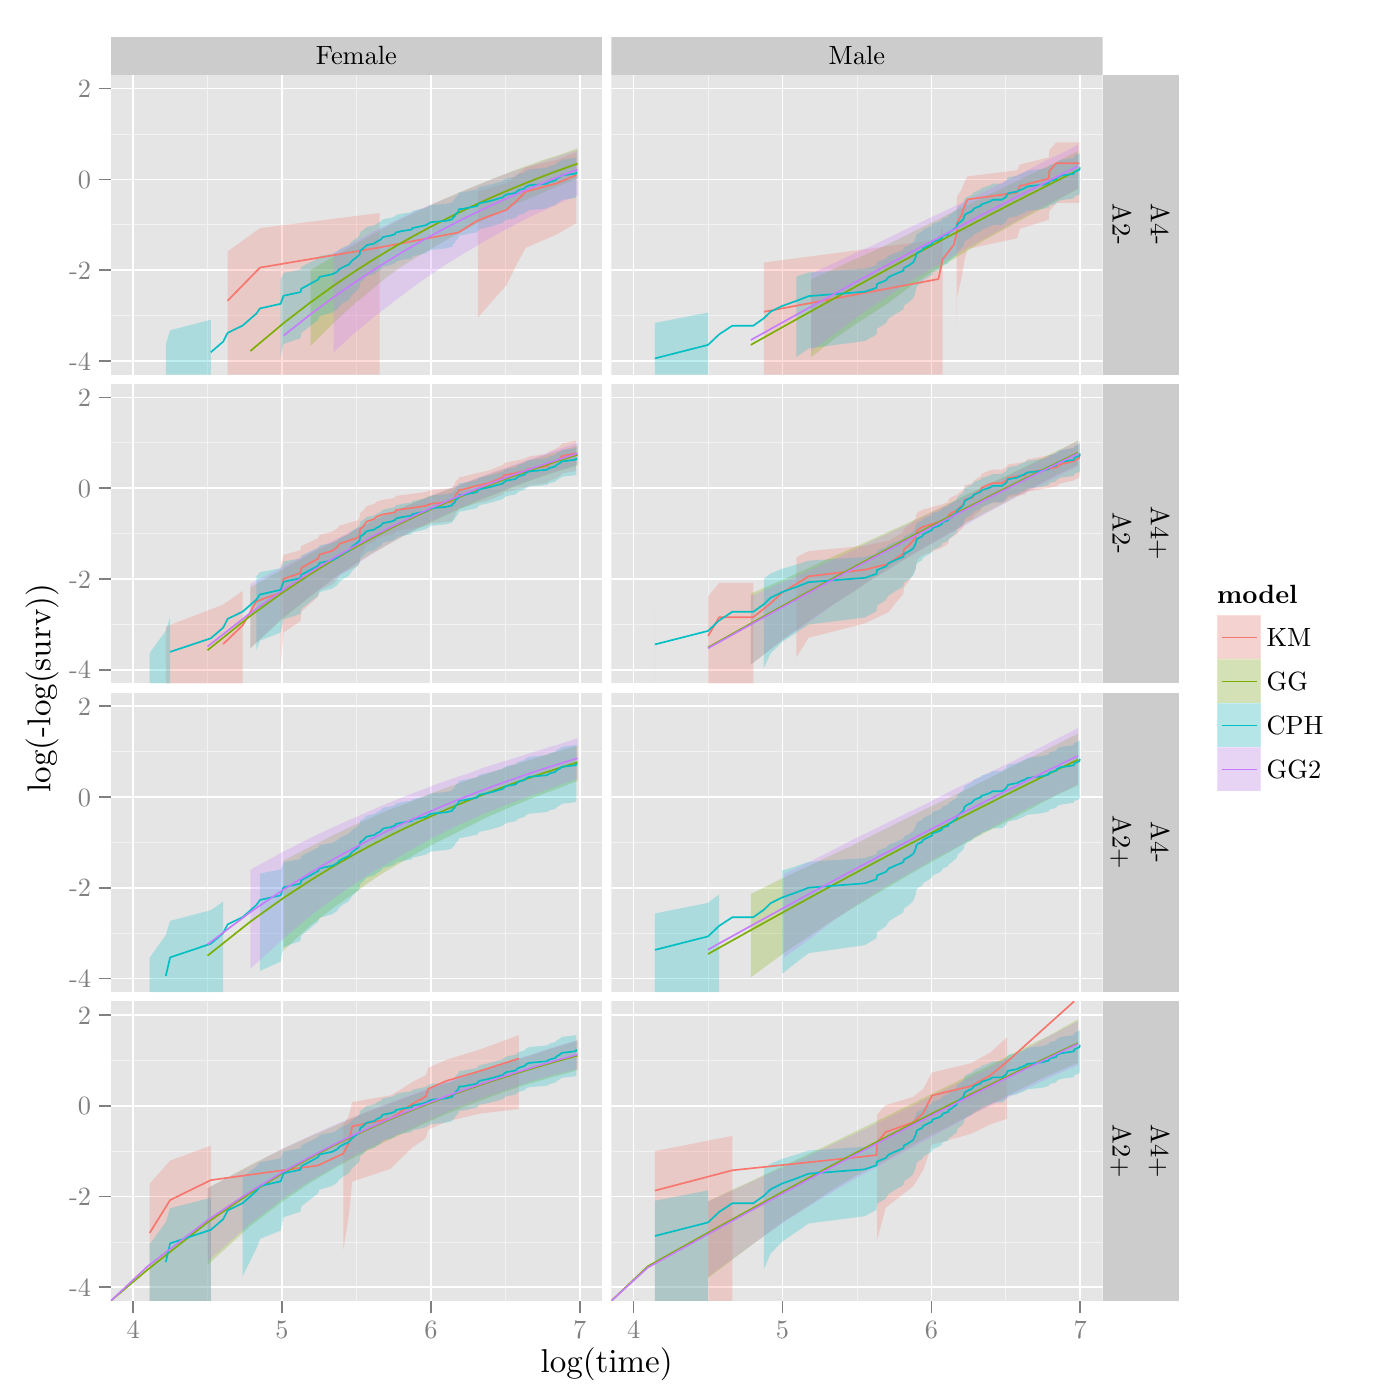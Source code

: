 % Created by tikzDevice version 0.8.1 on 2015-01-26 21:17:57
% !TEX encoding = UTF-8 Unicode
\documentclass[11pt]{memoir}
\nonstopmode

\usepackage{tikz}

\usepackage[active,tightpage,psfixbb]{preview}

\PreviewEnvironment{pgfpicture}

\setlength\PreviewBorder{0pt}

\usepackage{amsmath}
\newcommand{\SweaveOpts}[1]{}  % do not interfere with LaTeX
\newcommand{\SweaveInput}[1]{} % because they are not real TeX commands
\newcommand{\Sexpr}[1]{}       % will only be parsed by R


\usepackage{geometry}
\usepackage{amsmath}
\usepackage{lscape}
\geometry{verbose,tmargin=2.5cm,bmargin=2.5cm,lmargin=2.5cm,rmargin=2.5cm}


\begin{document}

\begin{tikzpicture}[x=1pt,y=1pt]
\definecolor{fillColor}{RGB}{255,255,255}
\path[use as bounding box,fill=fillColor,fill opacity=0.00] (0,0) rectangle (505.89,505.89);
\begin{scope}
\path[clip] (  0.00,  0.00) rectangle (505.89,505.89);
\definecolor{drawColor}{RGB}{255,255,255}
\definecolor{fillColor}{RGB}{255,255,255}

\path[draw=drawColor,line width= 0.6pt,line join=round,line cap=round,fill=fillColor] (  0.00,  0.00) rectangle (505.89,505.89);
\end{scope}
\begin{scope}
\path[clip] ( 40.03,478.81) rectangle (217.57,492.64);
\definecolor{fillColor}{gray}{0.80}

\path[fill=fillColor] ( 40.03,478.81) rectangle (217.57,492.64);
\definecolor{drawColor}{RGB}{0,0,0}

\node[text=drawColor,anchor=base,inner sep=0pt, outer sep=0pt, scale=  0.87] at (128.80,482.43) {Female};
\end{scope}
\begin{scope}
\path[clip] (220.88,478.81) rectangle (398.42,492.64);
\definecolor{fillColor}{gray}{0.80}

\path[fill=fillColor] (220.88,478.81) rectangle (398.42,492.64);
\definecolor{drawColor}{RGB}{0,0,0}

\node[text=drawColor,anchor=base,inner sep=0pt, outer sep=0pt, scale=  0.87] at (309.65,482.43) {Male};
\end{scope}
\begin{scope}
\path[clip] ( 40.03,370.54) rectangle (217.57,478.81);
\definecolor{fillColor}{gray}{0.90}

\path[fill=fillColor] ( 40.03,370.54) rectangle (217.57,478.81);
\definecolor{drawColor}{gray}{0.95}

\path[draw=drawColor,line width= 0.3pt,line join=round] ( 40.03,391.87) --
	(217.57,391.87);

\path[draw=drawColor,line width= 0.3pt,line join=round] ( 40.03,424.67) --
	(217.57,424.67);

\path[draw=drawColor,line width= 0.3pt,line join=round] ( 40.03,457.48) --
	(217.57,457.48);

\path[draw=drawColor,line width= 0.3pt,line join=round] ( 75.00,370.54) --
	( 75.00,478.81);

\path[draw=drawColor,line width= 0.3pt,line join=round] (128.80,370.54) --
	(128.80,478.81);

\path[draw=drawColor,line width= 0.3pt,line join=round] (182.60,370.54) --
	(182.60,478.81);
\definecolor{drawColor}{RGB}{255,255,255}

\path[draw=drawColor,line width= 0.6pt,line join=round] ( 40.03,375.46) --
	(217.57,375.46);

\path[draw=drawColor,line width= 0.6pt,line join=round] ( 40.03,408.27) --
	(217.57,408.27);

\path[draw=drawColor,line width= 0.6pt,line join=round] ( 40.03,441.08) --
	(217.57,441.08);

\path[draw=drawColor,line width= 0.6pt,line join=round] ( 40.03,473.89) --
	(217.57,473.89);

\path[draw=drawColor,line width= 0.6pt,line join=round] ( 48.10,370.54) --
	( 48.10,478.81);

\path[draw=drawColor,line width= 0.6pt,line join=round] (101.90,370.54) --
	(101.90,478.81);

\path[draw=drawColor,line width= 0.6pt,line join=round] (155.70,370.54) --
	(155.70,478.81);

\path[draw=drawColor,line width= 0.6pt,line join=round] (209.50,370.54) --
	(209.50,478.81);
\definecolor{fillColor}{RGB}{248,118,109}

\path[fill=fillColor,fill opacity=0.25] ( 82.25,415.02) --
	( 93.94,423.46) --
	(137.19,428.91) --
	(137.19,370.54) --
	( 93.94,370.54) --
	( 82.25,370.54) --
	cycle;

\path[fill=fillColor,fill opacity=0.25] (172.67,436.65) --
	(183.07,439.78) --
	(186.79,442.67) --
	(189.98,445.42) --
	(201.15,448.12) --
	(208.28,450.85) --
	(208.28,425.33) --
	(201.15,421.14) --
	(189.98,416.33) --
	(186.79,410.52) --
	(183.07,402.91) --
	(172.67,391.14) --
	cycle;
\definecolor{fillColor}{RGB}{124,174,0}

\path[fill=fillColor,fill opacity=0.25] ( 40.03,370.54) --
	( 40.03,370.54) --
	cycle;

\path[fill=fillColor,fill opacity=0.25] (112.28,380.93) --
	(120.57,389.22) --
	(127.76,395.83) --
	(134.10,401.03) --
	(139.76,405.74) --
	(144.89,409.43) --
	(149.57,412.37) --
	(153.88,414.88) --
	(157.87,417.17) --
	(161.58,419.30) --
	(165.05,421.18) --
	(168.31,422.90) --
	(171.39,424.55) --
	(174.29,426.14) --
	(177.05,427.54) --
	(179.68,428.85) --
	(182.18,430.08) --
	(184.57,431.24) --
	(186.86,432.34) --
	(189.06,433.25) --
	(191.17,434.14) --
	(193.20,434.97) --
	(195.16,435.84) --
	(197.04,436.66) --
	(198.87,437.43) --
	(200.63,438.20) --
	(202.34,438.92) --
	(203.99,439.55) --
	(205.60,440.16) --
	(207.16,440.79) --
	(208.68,441.40) --
	(208.68,452.23) --
	(207.16,451.70) --
	(205.60,451.15) --
	(203.99,450.57) --
	(202.34,449.97) --
	(200.63,449.45) --
	(198.87,448.90) --
	(197.04,448.33) --
	(195.16,447.66) --
	(193.20,446.95) --
	(191.17,446.23) --
	(189.06,445.50) --
	(186.86,444.69) --
	(184.57,443.80) --
	(182.18,442.84) --
	(179.68,441.88) --
	(177.05,440.85) --
	(174.29,439.70) --
	(171.39,438.59) --
	(168.31,437.32) --
	(165.05,435.94) --
	(161.58,434.43) --
	(157.87,432.80) --
	(153.88,430.99) --
	(149.57,428.91) --
	(144.89,426.69) --
	(139.76,424.01) --
	(134.10,420.93) --
	(127.76,417.33) --
	(120.57,413.23) --
	(112.28,408.32) --
	cycle;
\definecolor{fillColor}{RGB}{0,191,196}

\path[fill=fillColor,fill opacity=0.25] ( 59.91,370.54) --
	( 61.47,370.54) --
	( 76.17,370.54) --
	( 76.17,390.35) --
	( 61.47,386.54) --
	( 59.91,381.53) --
	cycle;

\path[fill=fillColor,fill opacity=0.25] (101.39,376.65) --
	(102.47,381.58) --
	(108.57,383.65) --
	(108.89,385.52) --
	(114.91,390.28) --
	(115.47,391.65) --
	(120.06,392.94) --
	(121.84,394.15) --
	(122.59,395.30) --
	(124.05,396.40) --
	(125.93,397.45) --
	(127.31,399.44) --
	(129.31,401.29) --
	(129.95,402.16) --
	(130.17,403.82) --
	(131.23,404.61) --
	(131.86,405.38) --
	(132.48,406.12) --
	(135.28,406.84) --
	(136.05,407.54) --
	(137.19,408.22) --
	(137.94,408.89) --
	(138.31,409.53) --
	(141.18,410.15) --
	(142.73,410.78) --
	(143.07,411.40) --
	(145.22,412.00) --
	(148.82,412.61) --
	(148.97,413.20) --
	(153.88,414.39) --
	(154.70,414.99) --
	(155.78,415.59) --
	(161.46,416.19) --
	(163.46,416.80) --
	(163.57,417.39) --
	(164.37,417.99) --
	(164.49,418.57) --
	(164.94,419.15) --
	(165.61,419.73) --
	(165.72,420.29) --
	(165.94,420.85) --
	(167.03,420.85) --
	(169.56,421.42) --
	(172.37,421.99) --
	(172.67,422.55) --
	(173.25,423.10) --
	(175.88,423.67) --
	(178.03,424.23) --
	(179.76,424.79) --
	(181.69,425.36) --
	(182.18,425.92) --
	(183.07,426.49) --
	(186.19,427.05) --
	(186.79,427.62) --
	(187.53,428.18) --
	(189.56,428.77) --
	(189.98,429.37) --
	(191.24,429.97) --
	(197.60,430.56) --
	(198.45,431.18) --
	(200.63,431.79) --
	(201.15,432.42) --
	(202.28,433.04) --
	(203.01,433.67) --
	(208.12,434.32) --
	(208.28,434.99) --
	(208.28,449.52) --
	(208.12,448.86) --
	(203.01,448.23) --
	(202.28,447.62) --
	(201.15,447.02) --
	(200.63,446.43) --
	(198.45,445.84) --
	(197.60,445.25) --
	(191.24,444.68) --
	(189.98,444.12) --
	(189.56,443.55) --
	(187.53,443.00) --
	(186.79,442.48) --
	(186.19,441.95) --
	(183.07,441.44) --
	(182.18,440.92) --
	(181.69,440.41) --
	(179.76,439.90) --
	(178.03,439.39) --
	(175.88,438.88) --
	(173.25,438.37) --
	(172.67,437.87) --
	(172.37,437.36) --
	(169.56,436.86) --
	(167.03,436.35) --
	(165.94,436.35) --
	(165.72,435.86) --
	(165.61,435.36) --
	(164.94,434.86) --
	(164.49,434.35) --
	(164.37,433.84) --
	(163.57,433.32) --
	(163.46,432.80) --
	(161.46,432.28) --
	(155.78,431.76) --
	(154.70,431.24) --
	(153.88,430.73) --
	(148.97,429.71) --
	(148.82,429.21) --
	(145.22,428.70) --
	(143.07,428.19) --
	(142.73,427.68) --
	(141.18,427.15) --
	(138.31,426.63) --
	(137.94,426.10) --
	(137.19,425.57) --
	(136.05,425.02) --
	(135.28,424.46) --
	(132.48,423.89) --
	(131.86,423.30) --
	(131.23,422.70) --
	(130.17,422.09) --
	(129.95,420.81) --
	(129.31,420.15) --
	(127.31,418.77) --
	(125.93,417.33) --
	(124.05,416.58) --
	(122.59,415.81) --
	(121.84,415.01) --
	(120.06,414.19) --
	(115.47,413.33) --
	(114.91,412.44) --
	(108.89,409.51) --
	(108.57,408.42) --
	(102.47,407.28) --
	(101.39,404.74) --
	cycle;
\definecolor{fillColor}{RGB}{199,124,255}

\path[fill=fillColor,fill opacity=0.25] ( 40.03,370.54) --
	( 40.03,370.54) --
	cycle;

\path[fill=fillColor,fill opacity=0.25] (120.57,378.56) --
	(127.76,385.20) --
	(134.10,390.51) --
	(139.76,394.90) --
	(144.89,398.87) --
	(149.57,402.36) --
	(153.88,405.45) --
	(157.87,408.11) --
	(161.58,410.59) --
	(165.05,412.71) --
	(168.31,414.71) --
	(171.39,416.45) --
	(174.29,418.25) --
	(177.05,419.86) --
	(179.68,421.29) --
	(182.18,422.63) --
	(184.57,423.90) --
	(186.86,425.12) --
	(189.06,426.27) --
	(191.17,427.34) --
	(193.20,428.34) --
	(195.16,429.20) --
	(197.04,430.06) --
	(198.87,430.91) --
	(200.63,431.72) --
	(202.34,432.50) --
	(203.99,433.32) --
	(205.60,434.01) --
	(207.16,434.63) --
	(208.68,435.26) --
	(208.68,451.62) --
	(207.16,451.14) --
	(205.60,450.63) --
	(203.99,450.13) --
	(202.34,449.60) --
	(200.63,448.99) --
	(198.87,448.48) --
	(197.04,447.86) --
	(195.16,447.20) --
	(193.20,446.54) --
	(191.17,445.82) --
	(189.06,445.13) --
	(186.86,444.40) --
	(184.57,443.64) --
	(182.18,442.80) --
	(179.68,441.85) --
	(177.05,440.84) --
	(174.29,439.70) --
	(171.39,438.51) --
	(168.31,437.23) --
	(165.05,435.82) --
	(161.58,434.36) --
	(157.87,432.88) --
	(153.88,431.23) --
	(149.57,429.38) --
	(144.89,427.16) --
	(139.76,424.60) --
	(134.10,421.78) --
	(127.76,418.10) --
	(120.57,414.44) --
	cycle;
\definecolor{drawColor}{RGB}{248,118,109}

\path[draw=drawColor,line width= 0.6pt,line join=round] ( 82.25,397.22) --
	( 93.94,409.19) --
	(137.19,416.47) --
	(165.61,421.87) --
	(172.67,426.27) --
	(183.07,430.06) --
	(186.79,433.46) --
	(189.98,436.62) --
	(201.15,439.64) --
	(208.28,442.62);
\definecolor{drawColor}{RGB}{124,174,0}

\path[draw=drawColor,line width= 0.6pt,line join=round] ( 90.47,379.05) --
	(102.47,389.12) --
	(112.28,396.69) --
	(120.57,402.66) --
	(127.76,407.52) --
	(134.10,411.58) --
	(139.76,415.05) --
	(144.89,418.04) --
	(149.57,420.67) --
	(153.88,423.01) --
	(157.87,425.10) --
	(161.58,426.98) --
	(165.05,428.70) --
	(168.31,430.27) --
	(171.39,431.71) --
	(174.29,433.04) --
	(177.05,434.28) --
	(179.68,435.43) --
	(182.18,436.51) --
	(184.57,437.52) --
	(186.86,438.46) --
	(189.06,439.36) --
	(191.17,440.21) --
	(193.20,441.01) --
	(195.16,441.77) --
	(197.04,442.50) --
	(198.87,443.19) --
	(200.63,443.85) --
	(202.34,444.48) --
	(203.99,445.08) --
	(205.60,445.66) --
	(207.16,446.22) --
	(208.68,446.75);
\definecolor{drawColor}{RGB}{0,191,196}

\path[draw=drawColor,line width= 0.6pt,line join=round] ( 76.17,378.60) --
	( 80.66,382.45) --
	( 82.25,385.60) --
	( 87.71,388.26) --
	( 92.66,392.60) --
	( 93.94,394.44) --
	(101.39,396.09) --
	(102.47,399.02) --
	(108.57,400.33) --
	(108.89,401.55) --
	(114.91,404.84) --
	(115.47,405.84) --
	(120.06,406.79) --
	(121.84,407.70) --
	(122.59,408.57) --
	(124.05,409.41) --
	(125.93,410.23) --
	(127.31,411.80) --
	(129.31,413.29) --
	(129.95,414.01) --
	(130.17,415.38) --
	(131.23,416.03) --
	(131.86,416.67) --
	(132.48,417.30) --
	(135.28,417.91) --
	(136.05,418.51) --
	(137.19,419.09) --
	(137.94,419.66) --
	(138.31,420.22) --
	(141.18,420.76) --
	(142.73,421.31) --
	(143.07,421.86) --
	(145.22,422.39) --
	(148.82,422.93) --
	(148.97,423.45) --
	(153.88,424.51) --
	(154.70,425.05) --
	(155.78,425.60) --
	(161.46,426.14) --
	(163.46,426.68) --
	(163.57,427.22) --
	(164.37,427.76) --
	(164.49,428.29) --
	(164.94,428.82) --
	(165.61,429.34) --
	(165.72,429.86) --
	(165.94,430.37) --
	(167.03,430.37) --
	(169.56,430.89) --
	(172.37,431.41) --
	(172.67,431.93) --
	(173.25,432.45) --
	(175.88,432.98) --
	(178.03,433.50) --
	(179.76,434.03) --
	(181.69,434.55) --
	(182.18,435.08) --
	(183.07,435.61) --
	(186.19,436.14) --
	(186.79,436.68) --
	(187.53,437.21) --
	(189.56,437.77) --
	(189.98,438.35) --
	(191.24,438.92) --
	(197.60,439.50) --
	(198.45,440.09) --
	(200.63,440.69) --
	(201.15,441.30) --
	(202.28,441.90) --
	(203.01,442.52) --
	(208.12,443.15) --
	(208.28,443.81);
\definecolor{drawColor}{RGB}{199,124,255}

\path[draw=drawColor,line width= 0.6pt,line join=round] (102.47,384.60) --
	(112.28,392.37) --
	(120.57,398.52) --
	(127.76,403.54) --
	(134.10,407.76) --
	(139.76,411.35) --
	(144.89,414.48) --
	(149.57,417.22) --
	(153.88,419.65) --
	(157.87,421.84) --
	(161.58,423.81) --
	(165.05,425.61) --
	(168.31,427.25) --
	(171.39,428.76) --
	(174.29,430.16) --
	(177.05,431.46) --
	(179.68,432.67) --
	(182.18,433.80) --
	(184.57,434.86) --
	(186.86,435.86) --
	(189.06,436.80) --
	(191.17,437.69) --
	(193.20,438.54) --
	(195.16,439.34) --
	(197.04,440.10) --
	(198.87,440.83) --
	(200.63,441.52) --
	(202.34,442.19) --
	(203.99,442.82) --
	(205.60,443.43) --
	(207.16,444.02) --
	(208.68,444.58);
\end{scope}
\begin{scope}
\path[clip] ( 40.03,258.96) rectangle (217.57,367.23);
\definecolor{fillColor}{gray}{0.90}

\path[fill=fillColor] ( 40.03,258.96) rectangle (217.57,367.23);
\definecolor{drawColor}{gray}{0.95}

\path[draw=drawColor,line width= 0.3pt,line join=round] ( 40.03,280.28) --
	(217.57,280.28);

\path[draw=drawColor,line width= 0.3pt,line join=round] ( 40.03,313.09) --
	(217.57,313.09);

\path[draw=drawColor,line width= 0.3pt,line join=round] ( 40.03,345.90) --
	(217.57,345.90);

\path[draw=drawColor,line width= 0.3pt,line join=round] ( 75.00,258.96) --
	( 75.00,367.23);

\path[draw=drawColor,line width= 0.3pt,line join=round] (128.80,258.96) --
	(128.80,367.23);

\path[draw=drawColor,line width= 0.3pt,line join=round] (182.60,258.96) --
	(182.60,367.23);
\definecolor{drawColor}{RGB}{255,255,255}

\path[draw=drawColor,line width= 0.6pt,line join=round] ( 40.03,263.88) --
	(217.57,263.88);

\path[draw=drawColor,line width= 0.6pt,line join=round] ( 40.03,296.69) --
	(217.57,296.69);

\path[draw=drawColor,line width= 0.6pt,line join=round] ( 40.03,329.50) --
	(217.57,329.50);

\path[draw=drawColor,line width= 0.6pt,line join=round] ( 40.03,362.31) --
	(217.57,362.31);

\path[draw=drawColor,line width= 0.6pt,line join=round] ( 48.10,258.96) --
	( 48.10,367.23);

\path[draw=drawColor,line width= 0.6pt,line join=round] (101.90,258.96) --
	(101.90,367.23);

\path[draw=drawColor,line width= 0.6pt,line join=round] (155.70,258.96) --
	(155.70,367.23);

\path[draw=drawColor,line width= 0.6pt,line join=round] (209.50,258.96) --
	(209.50,367.23);
\definecolor{fillColor}{RGB}{248,118,109}

\path[fill=fillColor,fill opacity=0.25] ( 59.91,279.47) --
	( 80.66,287.43) --
	( 87.71,292.37) --
	( 87.71,258.96) --
	( 80.66,258.96) --
	( 59.91,258.96) --
	cycle;

\path[fill=fillColor,fill opacity=0.25] (101.39,301.39) --
	(102.47,305.39) --
	(108.57,307.08) --
	(108.89,308.62) --
	(114.91,311.36) --
	(115.47,312.60) --
	(120.06,313.77) --
	(121.84,314.87) --
	(122.59,315.92) --
	(129.31,317.88) --
	(129.95,318.81) --
	(130.17,320.56) --
	(131.23,321.40) --
	(131.86,322.22) --
	(132.48,323.01) --
	(135.28,323.78) --
	(136.05,324.54) --
	(138.31,325.28) --
	(142.73,326.01) --
	(143.07,326.73) --
	(148.82,327.44) --
	(153.88,328.14) --
	(155.78,328.83) --
	(163.46,329.51) --
	(163.57,330.19) --
	(164.37,330.87) --
	(164.49,331.54) --
	(164.94,332.21) --
	(165.72,332.88) --
	(165.94,333.55) --
	(167.03,333.55) --
	(169.56,334.25) --
	(172.37,334.96) --
	(175.88,335.67) --
	(178.03,336.39) --
	(179.76,337.12) --
	(181.69,337.86) --
	(182.18,338.61) --
	(186.19,339.38) --
	(189.56,340.16) --
	(191.24,340.97) --
	(197.60,341.81) --
	(198.45,342.68) --
	(200.63,343.59) --
	(202.28,344.54) --
	(203.01,345.57) --
	(208.12,346.67) --
	(208.12,335.72) --
	(203.01,334.77) --
	(202.28,333.86) --
	(200.63,332.97) --
	(198.45,332.11) --
	(197.60,331.26) --
	(191.24,330.43) --
	(189.56,329.61) --
	(186.19,328.81) --
	(182.18,328.01) --
	(181.69,327.21) --
	(179.76,326.42) --
	(178.03,325.63) --
	(175.88,324.83) --
	(172.37,324.04) --
	(169.56,323.24) --
	(167.03,322.44) --
	(165.94,322.44) --
	(165.72,321.65) --
	(164.94,320.86) --
	(164.49,320.05) --
	(164.37,319.23) --
	(163.57,318.40) --
	(163.46,317.56) --
	(155.78,316.70) --
	(153.88,315.82) --
	(148.82,314.92) --
	(143.07,314.00) --
	(142.73,313.05) --
	(138.31,312.08) --
	(136.05,311.07) --
	(135.28,310.03) --
	(132.48,308.96) --
	(131.86,307.84) --
	(131.23,306.67) --
	(130.17,305.45) --
	(129.95,302.82) --
	(129.31,301.39) --
	(122.59,298.26) --
	(121.84,296.51) --
	(120.06,294.62) --
	(115.47,292.56) --
	(114.91,290.27) --
	(108.89,284.80) --
	(108.57,281.42) --
	(102.47,277.35) --
	(101.39,265.30) --
	cycle;
\definecolor{fillColor}{RGB}{124,174,0}

\path[fill=fillColor,fill opacity=0.25] ( 40.03,258.96) --
	( 40.03,258.96) --
	cycle;

\path[fill=fillColor,fill opacity=0.25] ( 90.47,271.65) --
	(102.47,282.64) --
	(112.28,290.52) --
	(120.57,297.00) --
	(127.76,301.68) --
	(134.10,305.73) --
	(139.76,308.86) --
	(144.89,311.75) --
	(149.57,314.20) --
	(153.88,316.30) --
	(157.87,318.24) --
	(161.58,319.93) --
	(165.05,321.48) --
	(168.31,322.86) --
	(171.39,324.25) --
	(174.29,325.45) --
	(177.05,326.56) --
	(179.68,327.55) --
	(182.18,328.51) --
	(184.57,329.55) --
	(186.86,330.46) --
	(189.06,331.24) --
	(191.17,332.06) --
	(193.20,332.78) --
	(195.16,333.51) --
	(197.04,334.06) --
	(198.87,334.73) --
	(200.63,335.28) --
	(202.34,335.82) --
	(203.99,336.33) --
	(205.60,336.80) --
	(207.16,337.25) --
	(208.68,337.71) --
	(208.68,344.90) --
	(207.16,344.45) --
	(205.60,343.99) --
	(203.99,343.49) --
	(202.34,342.94) --
	(200.63,342.41) --
	(198.87,341.90) --
	(197.04,341.32) --
	(195.16,340.76) --
	(193.20,340.15) --
	(191.17,339.41) --
	(189.06,338.77) --
	(186.86,337.95) --
	(184.57,337.21) --
	(182.18,336.39) --
	(179.68,335.51) --
	(177.05,334.62) --
	(174.29,333.61) --
	(171.39,332.57) --
	(168.31,331.42) --
	(165.05,330.13) --
	(161.58,328.91) --
	(157.87,327.45) --
	(153.88,326.03) --
	(149.57,324.26) --
	(144.89,322.27) --
	(139.76,320.00) --
	(134.10,317.29) --
	(127.76,314.06) --
	(120.57,310.09) --
	(112.28,305.84) --
	(102.47,300.32) --
	( 90.47,293.70) --
	cycle;
\definecolor{fillColor}{RGB}{0,191,196}

\path[fill=fillColor,fill opacity=0.25] ( 54.07,258.96) --
	( 59.91,258.96) --
	( 61.47,258.96) --
	( 61.47,282.83) --
	( 59.91,277.91) --
	( 54.07,269.92) --
	cycle;

\path[fill=fillColor,fill opacity=0.25] ( 92.66,271.04) --
	( 93.94,274.42) --
	(101.39,277.31) --
	(102.47,282.05) --
	(108.57,284.06) --
	(108.89,285.89) --
	(114.91,290.57) --
	(115.47,291.94) --
	(120.06,293.22) --
	(121.84,294.42) --
	(122.59,295.57) --
	(124.05,296.66) --
	(125.93,297.71) --
	(127.31,299.69) --
	(129.31,301.54) --
	(129.95,302.41) --
	(130.17,304.08) --
	(131.23,304.87) --
	(131.86,305.63) --
	(132.48,306.37) --
	(135.28,307.09) --
	(136.05,307.79) --
	(137.19,308.47) --
	(137.94,309.13) --
	(138.31,309.78) --
	(141.18,310.41) --
	(142.73,311.04) --
	(143.07,311.66) --
	(145.22,312.27) --
	(148.82,312.88) --
	(148.97,313.47) --
	(153.88,314.67) --
	(154.70,315.27) --
	(155.78,315.88) --
	(161.46,316.49) --
	(163.46,317.09) --
	(163.57,317.69) --
	(164.37,318.28) --
	(164.49,318.87) --
	(164.94,319.45) --
	(165.61,320.02) --
	(165.72,320.58) --
	(165.94,321.14) --
	(167.03,321.14) --
	(169.56,321.70) --
	(172.37,322.25) --
	(172.67,322.81) --
	(173.25,323.35) --
	(175.88,323.91) --
	(178.03,324.47) --
	(179.76,325.02) --
	(181.69,325.57) --
	(182.18,326.11) --
	(183.07,326.66) --
	(186.19,327.21) --
	(186.79,327.76) --
	(187.53,328.31) --
	(189.56,328.88) --
	(189.98,329.47) --
	(191.24,330.05) --
	(197.60,330.63) --
	(198.45,331.22) --
	(200.63,331.82) --
	(201.15,332.41) --
	(202.28,333.01) --
	(203.01,333.61) --
	(208.12,334.22) --
	(208.28,334.84) --
	(208.28,344.62) --
	(208.12,343.94) --
	(203.01,343.29) --
	(202.28,342.67) --
	(201.15,342.05) --
	(200.63,341.44) --
	(198.45,340.84) --
	(197.60,340.25) --
	(191.24,339.67) --
	(189.98,339.11) --
	(189.56,338.53) --
	(187.53,337.98) --
	(186.79,337.45) --
	(186.19,336.92) --
	(183.07,336.41) --
	(182.18,335.88) --
	(181.69,335.37) --
	(179.76,334.85) --
	(178.03,334.34) --
	(175.88,333.83) --
	(173.25,333.32) --
	(172.67,332.83) --
	(172.37,332.32) --
	(169.56,331.82) --
	(167.03,331.32) --
	(165.94,331.32) --
	(165.72,330.83) --
	(165.61,330.34) --
	(164.94,329.84) --
	(164.49,329.34) --
	(164.37,328.83) --
	(163.57,328.32) --
	(163.46,327.82) --
	(161.46,327.31) --
	(155.78,326.80) --
	(154.70,326.29) --
	(153.88,325.78) --
	(148.97,324.79) --
	(148.82,324.30) --
	(145.22,323.80) --
	(143.07,323.30) --
	(142.73,322.79) --
	(141.18,322.28) --
	(138.31,321.78) --
	(137.94,321.26) --
	(137.19,320.74) --
	(136.05,320.20) --
	(135.28,319.65) --
	(132.48,319.09) --
	(131.86,318.52) --
	(131.23,317.94) --
	(130.17,317.34) --
	(129.95,316.10) --
	(129.31,315.45) --
	(127.31,314.11) --
	(125.93,312.71) --
	(124.05,311.98) --
	(122.59,311.24) --
	(121.84,310.47) --
	(120.06,309.67) --
	(115.47,308.84) --
	(114.91,307.97) --
	(108.89,305.14) --
	(108.57,304.09) --
	(102.47,302.99) --
	(101.39,300.54) --
	( 93.94,299.16) --
	( 92.66,297.65) --
	cycle;
\definecolor{fillColor}{RGB}{199,124,255}

\path[fill=fillColor,fill opacity=0.25] ( 40.03,258.96) --
	( 40.03,258.96) --
	cycle;

\path[fill=fillColor,fill opacity=0.25] ( 90.47,271.69) --
	(102.47,282.93) --
	(112.28,290.62) --
	(120.57,296.52) --
	(127.76,301.37) --
	(134.10,305.44) --
	(139.76,308.89) --
	(144.89,311.76) --
	(149.57,314.36) --
	(153.88,316.58) --
	(157.87,318.48) --
	(161.58,320.20) --
	(165.05,321.88) --
	(168.31,323.28) --
	(171.39,324.59) --
	(174.29,325.79) --
	(177.05,326.81) --
	(179.68,327.85) --
	(182.18,328.87) --
	(184.57,329.84) --
	(186.86,330.72) --
	(189.06,331.52) --
	(191.17,332.32) --
	(193.20,333.02) --
	(195.16,333.70) --
	(197.04,334.36) --
	(198.87,334.95) --
	(200.63,335.47) --
	(202.34,336.06) --
	(203.99,336.57) --
	(205.60,337.09) --
	(207.16,337.60) --
	(208.68,338.08) --
	(208.68,345.90) --
	(207.16,345.39) --
	(205.60,344.86) --
	(203.99,344.30) --
	(202.34,343.73) --
	(200.63,343.17) --
	(198.87,342.53) --
	(197.04,341.87) --
	(195.16,341.27) --
	(193.20,340.56) --
	(191.17,339.84) --
	(189.06,339.10) --
	(186.86,338.35) --
	(184.57,337.49) --
	(182.18,336.62) --
	(179.68,335.80) --
	(177.05,334.81) --
	(174.29,333.80) --
	(171.39,332.78) --
	(168.31,331.60) --
	(165.05,330.37) --
	(161.58,329.03) --
	(157.87,327.55) --
	(153.88,325.93) --
	(149.57,324.12) --
	(144.89,322.16) --
	(139.76,319.92) --
	(134.10,317.34) --
	(127.76,314.34) --
	(120.57,310.66) --
	(112.28,306.44) --
	(102.47,301.17) --
	( 90.47,294.92) --
	cycle;
\definecolor{drawColor}{RGB}{248,118,109}

\path[draw=drawColor,line width= 0.6pt,line join=round] ( 80.66,273.17) --
	( 87.71,279.95) --
	( 92.66,288.61) --
	(101.39,291.74) --
	(102.47,296.75) --
	(108.57,298.82) --
	(108.89,300.70) --
	(114.91,304.00) --
	(115.47,305.47) --
	(120.06,306.84) --
	(121.84,308.14) --
	(122.59,309.36) --
	(129.31,311.63) --
	(129.95,312.69) --
	(130.17,314.69) --
	(131.23,315.64) --
	(131.86,316.55) --
	(132.48,317.44) --
	(135.28,318.31) --
	(136.05,319.15) --
	(138.31,319.97) --
	(142.73,320.78) --
	(143.07,321.57) --
	(148.82,322.35) --
	(153.88,323.11) --
	(155.78,323.86) --
	(163.46,324.60) --
	(163.57,325.33) --
	(164.37,326.06) --
	(164.49,326.78) --
	(164.94,327.49) --
	(165.72,328.21) --
	(165.94,328.91) --
	(167.03,328.91) --
	(169.56,329.65) --
	(172.37,330.39) --
	(175.88,331.13) --
	(178.03,331.88) --
	(179.76,332.63) --
	(181.69,333.38) --
	(182.18,334.15) --
	(186.19,334.93) --
	(189.56,335.72) --
	(191.24,336.53) --
	(197.60,337.37) --
	(198.45,338.23) --
	(200.63,339.12) --
	(202.28,340.06) --
	(203.01,341.04) --
	(208.12,342.09);
\definecolor{drawColor}{RGB}{124,174,0}

\path[draw=drawColor,line width= 0.6pt,line join=round] ( 74.99,270.93) --
	( 90.47,283.36) --
	(102.47,292.03) --
	(112.28,298.53) --
	(120.57,303.64) --
	(127.76,307.79) --
	(134.10,311.26) --
	(139.76,314.22) --
	(144.89,316.79) --
	(149.57,319.04) --
	(153.88,321.03) --
	(157.87,322.82) --
	(161.58,324.44) --
	(165.05,325.92) --
	(168.31,327.26) --
	(171.39,328.51) --
	(174.29,329.65) --
	(177.05,330.72) --
	(179.68,331.72) --
	(182.18,332.65) --
	(184.57,333.52) --
	(186.86,334.35) --
	(189.06,335.12) --
	(191.17,335.86) --
	(193.20,336.56) --
	(195.16,337.22) --
	(197.04,337.85) --
	(198.87,338.45) --
	(200.63,339.03) --
	(202.34,339.58) --
	(203.99,340.11) --
	(205.60,340.61) --
	(207.16,341.10) --
	(208.68,341.57);
\definecolor{drawColor}{RGB}{0,191,196}

\path[draw=drawColor,line width= 0.6pt,line join=round] ( 61.47,270.32) --
	( 76.17,275.23) --
	( 80.66,279.09) --
	( 82.25,282.24) --
	( 87.71,284.89) --
	( 92.66,289.24) --
	( 93.94,291.07) --
	(101.39,292.73) --
	(102.47,295.65) --
	(108.57,296.96) --
	(108.89,298.19) --
	(114.91,301.48) --
	(115.47,302.48) --
	(120.06,303.43) --
	(121.84,304.33) --
	(122.59,305.21) --
	(124.05,306.05) --
	(125.93,306.87) --
	(127.31,308.44) --
	(129.31,309.93) --
	(129.95,310.64) --
	(130.17,312.01) --
	(131.23,312.67) --
	(131.86,313.31) --
	(132.48,313.93) --
	(135.28,314.54) --
	(136.05,315.14) --
	(137.19,315.72) --
	(137.94,316.29) --
	(138.31,316.85) --
	(141.18,317.40) --
	(142.73,317.95) --
	(143.07,318.49) --
	(145.22,319.03) --
	(148.82,319.56) --
	(148.97,320.09) --
	(153.88,321.15) --
	(154.70,321.69) --
	(155.78,322.23) --
	(161.46,322.77) --
	(163.46,323.32) --
	(163.57,323.85) --
	(164.37,324.39) --
	(164.49,324.92) --
	(164.94,325.45) --
	(165.61,325.98) --
	(165.72,326.49) --
	(165.94,327.00) --
	(167.03,327.00) --
	(169.56,327.53) --
	(172.37,328.05) --
	(172.67,328.57) --
	(173.25,329.08) --
	(175.88,329.61) --
	(178.03,330.14) --
	(179.76,330.66) --
	(181.69,331.19) --
	(182.18,331.72) --
	(183.07,332.25) --
	(186.19,332.77) --
	(186.79,333.31) --
	(187.53,333.84) --
	(189.56,334.41) --
	(189.98,334.98) --
	(191.24,335.56) --
	(197.60,336.14) --
	(198.45,336.73) --
	(200.63,337.33) --
	(201.15,337.93) --
	(202.28,338.54) --
	(203.01,339.15) --
	(208.12,339.79) --
	(208.28,340.45);
\definecolor{drawColor}{RGB}{199,124,255}

\path[draw=drawColor,line width= 0.6pt,line join=round] ( 74.99,272.27) --
	( 90.47,284.36) --
	(102.47,292.83) --
	(112.28,299.20) --
	(120.57,304.23) --
	(127.76,308.32) --
	(134.10,311.75) --
	(139.76,314.68) --
	(144.89,317.22) --
	(149.57,319.45) --
	(153.88,321.44) --
	(157.87,323.22) --
	(161.58,324.83) --
	(165.05,326.30) --
	(168.31,327.64) --
	(171.39,328.88) --
	(174.29,330.03) --
	(177.05,331.10) --
	(179.68,332.09) --
	(182.18,333.03) --
	(184.57,333.90) --
	(186.86,334.73) --
	(189.06,335.51) --
	(191.17,336.24) --
	(193.20,336.94) --
	(195.16,337.61) --
	(197.04,338.24) --
	(198.87,338.85) --
	(200.63,339.43) --
	(202.34,339.98) --
	(203.99,340.51) --
	(205.60,341.02) --
	(207.16,341.51) --
	(208.68,341.98);
\end{scope}
\begin{scope}
\path[clip] ( 40.03,147.38) rectangle (217.57,255.65);
\definecolor{fillColor}{gray}{0.90}

\path[fill=fillColor] ( 40.03,147.38) rectangle (217.57,255.65);
\definecolor{drawColor}{gray}{0.95}

\path[draw=drawColor,line width= 0.3pt,line join=round] ( 40.03,168.70) --
	(217.57,168.70);

\path[draw=drawColor,line width= 0.3pt,line join=round] ( 40.03,201.51) --
	(217.57,201.51);

\path[draw=drawColor,line width= 0.3pt,line join=round] ( 40.03,234.32) --
	(217.57,234.32);

\path[draw=drawColor,line width= 0.3pt,line join=round] ( 75.00,147.38) --
	( 75.00,255.65);

\path[draw=drawColor,line width= 0.3pt,line join=round] (128.80,147.38) --
	(128.80,255.65);

\path[draw=drawColor,line width= 0.3pt,line join=round] (182.60,147.38) --
	(182.60,255.65);
\definecolor{drawColor}{RGB}{255,255,255}

\path[draw=drawColor,line width= 0.6pt,line join=round] ( 40.03,152.30) --
	(217.57,152.30);

\path[draw=drawColor,line width= 0.6pt,line join=round] ( 40.03,185.11) --
	(217.57,185.11);

\path[draw=drawColor,line width= 0.6pt,line join=round] ( 40.03,217.92) --
	(217.57,217.92);

\path[draw=drawColor,line width= 0.6pt,line join=round] ( 40.03,250.73) --
	(217.57,250.73);

\path[draw=drawColor,line width= 0.6pt,line join=round] ( 48.10,147.38) --
	( 48.10,255.65);

\path[draw=drawColor,line width= 0.6pt,line join=round] (101.90,147.38) --
	(101.90,255.65);

\path[draw=drawColor,line width= 0.6pt,line join=round] (155.70,147.38) --
	(155.70,255.65);

\path[draw=drawColor,line width= 0.6pt,line join=round] (209.50,147.38) --
	(209.50,255.65);
\definecolor{fillColor}{RGB}{124,174,0}

\path[fill=fillColor,fill opacity=0.25] ( 40.03,147.38) --
	( 40.03,147.38) --
	cycle;

\path[fill=fillColor,fill opacity=0.25] (102.47,162.51) --
	(112.28,171.54) --
	(120.57,177.94) --
	(127.76,182.93) --
	(134.10,187.57) --
	(139.76,191.23) --
	(144.89,194.20) --
	(149.57,196.91) --
	(153.88,199.37) --
	(157.87,201.52) --
	(161.58,203.33) --
	(165.05,205.03) --
	(168.31,206.72) --
	(171.39,208.25) --
	(174.29,209.74) --
	(177.05,211.08) --
	(179.68,212.21) --
	(182.18,213.28) --
	(184.57,214.30) --
	(186.86,215.25) --
	(189.06,216.15) --
	(191.17,217.04) --
	(193.20,217.82) --
	(195.16,218.56) --
	(197.04,219.29) --
	(198.87,219.97) --
	(200.63,220.61) --
	(202.34,221.27) --
	(203.99,221.91) --
	(205.60,222.52) --
	(207.16,223.07) --
	(208.68,223.64) --
	(208.68,236.46) --
	(207.16,236.00) --
	(205.60,235.57) --
	(203.99,235.11) --
	(202.34,234.61) --
	(200.63,234.14) --
	(198.87,233.62) --
	(197.04,233.05) --
	(195.16,232.48) --
	(193.20,231.83) --
	(191.17,231.17) --
	(189.06,230.53) --
	(186.86,229.88) --
	(184.57,229.18) --
	(182.18,228.39) --
	(179.68,227.54) --
	(177.05,226.65) --
	(174.29,225.71) --
	(171.39,224.81) --
	(168.31,223.73) --
	(165.05,222.54) --
	(161.58,221.29) --
	(157.87,219.96) --
	(153.88,218.38) --
	(149.57,216.68) --
	(144.89,214.84) --
	(139.76,212.92) --
	(134.10,210.38) --
	(127.76,207.64) --
	(120.57,204.18) --
	(112.28,199.94) --
	(102.47,194.94) --
	cycle;
\definecolor{fillColor}{RGB}{0,191,196}

\path[fill=fillColor,fill opacity=0.25] ( 54.07,147.38) --
	( 59.91,147.38) --
	( 61.47,147.38) --
	( 76.17,147.38) --
	( 80.66,147.38) --
	( 80.66,180.11) --
	( 76.17,176.99) --
	( 61.47,173.12) --
	( 59.91,168.02) --
	( 54.07,159.83) --
	cycle;

\path[fill=fillColor,fill opacity=0.25] ( 93.94,155.07) --
	(101.39,158.39) --
	(102.47,163.68) --
	(108.57,165.86) --
	(108.89,167.83) --
	(114.91,172.78) --
	(115.47,174.20) --
	(120.06,175.53) --
	(121.84,176.78) --
	(122.59,177.96) --
	(124.05,179.09) --
	(125.93,180.17) --
	(127.31,182.16) --
	(129.31,184.00) --
	(129.95,184.88) --
	(130.17,186.54) --
	(131.23,187.33) --
	(131.86,188.10) --
	(132.48,188.84) --
	(135.28,189.57) --
	(136.05,190.28) --
	(137.19,190.97) --
	(137.94,191.64) --
	(138.31,192.28) --
	(141.18,192.91) --
	(142.73,193.53) --
	(143.07,194.14) --
	(145.22,194.75) --
	(148.82,195.34) --
	(148.97,195.92) --
	(153.88,197.07) --
	(154.70,197.64) --
	(155.78,198.21) --
	(161.46,198.78) --
	(163.46,199.34) --
	(163.57,199.89) --
	(164.37,200.45) --
	(164.49,201.00) --
	(164.94,201.54) --
	(165.61,202.09) --
	(165.72,202.63) --
	(165.94,203.16) --
	(167.03,203.16) --
	(169.56,203.70) --
	(172.37,204.25) --
	(172.67,204.79) --
	(173.25,205.33) --
	(175.88,205.86) --
	(178.03,206.39) --
	(179.76,206.92) --
	(181.69,207.46) --
	(182.18,208.00) --
	(183.07,208.55) --
	(186.19,209.09) --
	(186.79,209.65) --
	(187.53,210.19) --
	(189.56,210.74) --
	(189.98,211.31) --
	(191.24,211.87) --
	(197.60,212.44) --
	(198.45,213.03) --
	(200.63,213.62) --
	(201.15,214.22) --
	(202.28,214.82) --
	(203.01,215.43) --
	(208.12,216.07) --
	(208.28,216.73) --
	(208.28,237.33) --
	(208.12,236.67) --
	(203.01,236.04) --
	(202.28,235.42) --
	(201.15,234.81) --
	(200.63,234.20) --
	(198.45,233.61) --
	(197.60,233.01) --
	(191.24,232.43) --
	(189.98,231.85) --
	(189.56,231.27) --
	(187.53,230.71) --
	(186.79,230.18) --
	(186.19,229.64) --
	(183.07,229.12) --
	(182.18,228.60) --
	(181.69,228.07) --
	(179.76,227.55) --
	(178.03,227.03) --
	(175.88,226.50) --
	(173.25,225.98) --
	(172.67,225.47) --
	(172.37,224.96) --
	(169.56,224.44) --
	(167.03,223.92) --
	(165.94,223.92) --
	(165.72,223.42) --
	(165.61,222.91) --
	(164.94,222.39) --
	(164.49,221.86) --
	(164.37,221.34) --
	(163.57,220.81) --
	(163.46,220.27) --
	(161.46,219.73) --
	(155.78,219.20) --
	(154.70,218.66) --
	(153.88,218.13) --
	(148.97,217.10) --
	(148.82,216.58) --
	(145.22,216.07) --
	(143.07,215.55) --
	(142.73,215.03) --
	(141.18,214.49) --
	(138.31,213.97) --
	(137.94,213.43) --
	(137.19,212.89) --
	(136.05,212.33) --
	(135.28,211.77) --
	(132.48,211.19) --
	(131.86,210.59) --
	(131.23,209.99) --
	(130.17,209.36) --
	(129.95,208.06) --
	(129.31,207.39) --
	(127.31,205.98) --
	(125.93,204.51) --
	(124.05,203.75) --
	(122.59,202.97) --
	(121.84,202.16) --
	(120.06,201.33) --
	(115.47,200.45) --
	(114.91,199.54) --
	(108.89,196.56) --
	(108.57,195.46) --
	(102.47,194.29) --
	(101.39,191.70) --
	( 93.94,190.25) --
	cycle;
\definecolor{fillColor}{RGB}{199,124,255}

\path[fill=fillColor,fill opacity=0.25] ( 40.03,147.38) --
	( 40.03,147.38) --
	cycle;

\path[fill=fillColor,fill opacity=0.25] ( 90.47,155.83) --
	(102.47,166.69) --
	(112.28,175.09) --
	(120.57,181.25) --
	(127.76,186.20) --
	(134.10,190.45) --
	(139.76,193.69) --
	(144.89,196.68) --
	(149.57,199.36) --
	(153.88,201.74) --
	(157.87,203.85) --
	(161.58,205.72) --
	(165.05,207.40) --
	(168.31,208.88) --
	(171.39,210.24) --
	(174.29,211.55) --
	(177.05,212.66) --
	(179.68,213.71) --
	(182.18,214.70) --
	(184.57,215.60) --
	(186.86,216.48) --
	(189.06,217.31) --
	(191.17,218.11) --
	(193.20,218.87) --
	(195.16,219.59) --
	(197.04,220.28) --
	(198.87,220.95) --
	(200.63,221.64) --
	(202.34,222.25) --
	(203.99,222.79) --
	(205.60,223.36) --
	(207.16,223.91) --
	(208.68,224.44) --
	(208.68,239.14) --
	(207.16,238.65) --
	(205.60,238.14) --
	(203.99,237.61) --
	(202.34,237.06) --
	(200.63,236.51) --
	(198.87,236.08) --
	(197.04,235.45) --
	(195.16,234.85) --
	(193.20,234.25) --
	(191.17,233.62) --
	(189.06,232.96) --
	(186.86,232.26) --
	(184.57,231.51) --
	(182.18,230.82) --
	(179.68,230.04) --
	(177.05,229.22) --
	(174.29,228.34) --
	(171.39,227.21) --
	(168.31,226.10) --
	(165.05,225.09) --
	(161.58,223.88) --
	(157.87,222.60) --
	(153.88,221.00) --
	(149.57,219.40) --
	(144.89,217.58) --
	(139.76,215.49) --
	(134.10,213.05) --
	(127.76,210.25) --
	(120.57,207.09) --
	(112.28,203.16) --
	(102.47,198.19) --
	( 90.47,191.61) --
	cycle;
\definecolor{drawColor}{RGB}{124,174,0}

\path[draw=drawColor,line width= 0.6pt,line join=round] ( 74.99,160.55) --
	( 90.47,172.85) --
	(102.47,181.43) --
	(112.28,187.85) --
	(120.57,192.90) --
	(127.76,197.01) --
	(134.10,200.44) --
	(139.76,203.37) --
	(144.89,205.90) --
	(149.57,208.12) --
	(153.88,210.10) --
	(157.87,211.87) --
	(161.58,213.47) --
	(165.05,214.93) --
	(168.31,216.26) --
	(171.39,217.49) --
	(174.29,218.63) --
	(177.05,219.68) --
	(179.68,220.67) --
	(182.18,221.59) --
	(184.57,222.46) --
	(186.86,223.27) --
	(189.06,224.04) --
	(191.17,224.77) --
	(193.20,225.46) --
	(195.16,226.12) --
	(197.04,226.74) --
	(198.87,227.34) --
	(200.63,227.91) --
	(202.34,228.45) --
	(203.99,228.98) --
	(205.60,229.48) --
	(207.16,229.96) --
	(208.68,230.42);
\definecolor{drawColor}{RGB}{0,191,196}

\path[draw=drawColor,line width= 0.6pt,line join=round] ( 59.91,153.20) --
	( 61.47,159.94) --
	( 76.17,164.86) --
	( 80.66,168.71) --
	( 82.25,171.86) --
	( 87.71,174.51) --
	( 92.66,178.86) --
	( 93.94,180.69) --
	(101.39,182.35) --
	(102.47,185.28) --
	(108.57,186.58) --
	(108.89,187.81) --
	(114.91,191.10) --
	(115.47,192.10) --
	(120.06,193.05) --
	(121.84,193.95) --
	(122.59,194.83) --
	(124.05,195.67) --
	(125.93,196.49) --
	(127.31,198.06) --
	(129.31,199.55) --
	(129.95,200.26) --
	(130.17,201.64) --
	(131.23,202.29) --
	(131.86,202.93) --
	(132.48,203.56) --
	(135.28,204.17) --
	(136.05,204.76) --
	(137.19,205.35) --
	(137.94,205.92) --
	(138.31,206.47) --
	(141.18,207.02) --
	(142.73,207.57) --
	(143.07,208.12) --
	(145.22,208.65) --
	(148.82,209.18) --
	(148.97,209.71) --
	(153.88,210.77) --
	(154.70,211.31) --
	(155.78,211.85) --
	(161.46,212.40) --
	(163.46,212.94) --
	(163.57,213.48) --
	(164.37,214.01) --
	(164.49,214.55) --
	(164.94,215.08) --
	(165.61,215.60) --
	(165.72,216.12) --
	(165.94,216.63) --
	(167.03,216.63) --
	(169.56,217.15) --
	(172.37,217.67) --
	(172.67,218.19) --
	(173.25,218.71) --
	(175.88,219.23) --
	(178.03,219.76) --
	(179.76,220.29) --
	(181.69,220.81) --
	(182.18,221.34) --
	(183.07,221.87) --
	(186.19,222.40) --
	(186.79,222.93) --
	(187.53,223.47) --
	(189.56,224.03) --
	(189.98,224.61) --
	(191.24,225.18) --
	(197.60,225.76) --
	(198.45,226.35) --
	(200.63,226.95) --
	(201.15,227.55) --
	(202.28,228.16) --
	(203.01,228.78) --
	(208.12,229.41) --
	(208.28,230.07);
\definecolor{drawColor}{RGB}{199,124,255}

\path[draw=drawColor,line width= 0.6pt,line join=round] ( 74.99,164.63) --
	( 90.47,176.30) --
	(102.47,184.46) --
	(112.28,190.60) --
	(120.57,195.44) --
	(127.76,199.38) --
	(134.10,202.69) --
	(139.76,205.51) --
	(144.89,207.95) --
	(149.57,210.10) --
	(153.88,212.02) --
	(157.87,213.74) --
	(161.58,215.29) --
	(165.05,216.71) --
	(168.31,218.01) --
	(171.39,219.20) --
	(174.29,220.31) --
	(177.05,221.34) --
	(179.68,222.31) --
	(182.18,223.21) --
	(184.57,224.05) --
	(186.86,224.85) --
	(189.06,225.61) --
	(191.17,226.32) --
	(193.20,227.00) --
	(195.16,227.64) --
	(197.04,228.26) --
	(198.87,228.84) --
	(200.63,229.40) --
	(202.34,229.94) --
	(203.99,230.46) --
	(205.60,230.95) --
	(207.16,231.43) --
	(208.68,231.88);
\end{scope}
\begin{scope}
\path[clip] ( 40.03, 35.80) rectangle (217.57,144.07);
\definecolor{fillColor}{gray}{0.90}

\path[fill=fillColor] ( 40.03, 35.80) rectangle (217.57,144.07);
\definecolor{drawColor}{gray}{0.95}

\path[draw=drawColor,line width= 0.3pt,line join=round] ( 40.03, 57.12) --
	(217.57, 57.12);

\path[draw=drawColor,line width= 0.3pt,line join=round] ( 40.03, 89.93) --
	(217.57, 89.93);

\path[draw=drawColor,line width= 0.3pt,line join=round] ( 40.03,122.74) --
	(217.57,122.74);

\path[draw=drawColor,line width= 0.3pt,line join=round] ( 75.00, 35.80) --
	( 75.00,144.07);

\path[draw=drawColor,line width= 0.3pt,line join=round] (128.80, 35.80) --
	(128.80,144.07);

\path[draw=drawColor,line width= 0.3pt,line join=round] (182.60, 35.80) --
	(182.60,144.07);
\definecolor{drawColor}{RGB}{255,255,255}

\path[draw=drawColor,line width= 0.6pt,line join=round] ( 40.03, 40.72) --
	(217.57, 40.72);

\path[draw=drawColor,line width= 0.6pt,line join=round] ( 40.03, 73.53) --
	(217.57, 73.53);

\path[draw=drawColor,line width= 0.6pt,line join=round] ( 40.03,106.34) --
	(217.57,106.34);

\path[draw=drawColor,line width= 0.6pt,line join=round] ( 40.03,139.14) --
	(217.57,139.14);

\path[draw=drawColor,line width= 0.6pt,line join=round] ( 48.10, 35.80) --
	( 48.10,144.07);

\path[draw=drawColor,line width= 0.6pt,line join=round] (101.90, 35.80) --
	(101.90,144.07);

\path[draw=drawColor,line width= 0.6pt,line join=round] (155.70, 35.80) --
	(155.70,144.07);

\path[draw=drawColor,line width= 0.6pt,line join=round] (209.50, 35.80) --
	(209.50,144.07);
\definecolor{fillColor}{RGB}{248,118,109}

\path[fill=fillColor,fill opacity=0.25] ( 54.07, 78.16) --
	( 61.47, 86.52) --
	( 76.17, 91.88) --
	( 76.17, 35.80) --
	( 61.47, 35.80) --
	( 54.07, 35.80) --
	cycle;

\path[fill=fillColor,fill opacity=0.25] (124.05, 99.40) --
	(125.93,102.39) --
	(127.31,107.66) --
	(141.18,110.10) --
	(145.22,112.49) --
	(148.97,114.90) --
	(153.88,117.38) --
	(154.70,120.03) --
	(161.46,123.00) --
	(173.25,126.61) --
	(187.53,131.84) --
	(187.53,105.18) --
	(173.25,103.44) --
	(161.46,100.66) --
	(154.70, 97.68) --
	(153.88, 94.54) --
	(148.97, 91.21) --
	(145.22, 87.60) --
	(141.18, 83.57) --
	(127.31, 78.90) --
	(125.93, 65.75) --
	(124.05, 54.12) --
	cycle;
\definecolor{fillColor}{RGB}{124,174,0}

\path[fill=fillColor,fill opacity=0.25] ( 40.03, 35.80) --
	( 40.03, 35.80) --
	cycle;

\path[fill=fillColor,fill opacity=0.25] ( 74.99, 48.81) --
	( 90.47, 62.89) --
	(102.47, 72.00) --
	(112.28, 78.63) --
	(120.57, 83.58) --
	(127.76, 87.52) --
	(134.10, 90.80) --
	(139.76, 93.64) --
	(144.89, 95.99) --
	(149.57, 98.15) --
	(153.88,100.09) --
	(157.87,101.88) --
	(161.58,103.47) --
	(165.05,104.87) --
	(168.31,106.12) --
	(171.39,107.30) --
	(174.29,108.41) --
	(177.05,109.44) --
	(179.68,110.40) --
	(182.18,111.31) --
	(184.57,112.15) --
	(186.86,112.91) --
	(189.06,113.62) --
	(191.17,114.28) --
	(193.20,114.82) --
	(195.16,115.41) --
	(197.04,115.95) --
	(198.87,116.52) --
	(200.63,116.94) --
	(202.34,117.41) --
	(203.99,117.85) --
	(205.60,118.32) --
	(207.16,118.74) --
	(208.68,119.16) --
	(208.68,129.91) --
	(207.16,129.38) --
	(205.60,128.92) --
	(203.99,128.41) --
	(202.34,127.88) --
	(200.63,127.35) --
	(198.87,126.86) --
	(197.04,126.24) --
	(195.16,125.61) --
	(193.20,125.01) --
	(191.17,124.33) --
	(189.06,123.65) --
	(186.86,122.98) --
	(184.57,122.37) --
	(182.18,121.58) --
	(179.68,120.68) --
	(177.05,119.83) --
	(174.29,118.92) --
	(171.39,117.93) --
	(168.31,116.88) --
	(165.05,115.67) --
	(161.58,114.49) --
	(157.87,113.26) --
	(153.88,111.80) --
	(149.57,110.25) --
	(144.89,108.60) --
	(139.76,106.69) --
	(134.10,104.55) --
	(127.76,102.05) --
	(120.57, 98.87) --
	(112.28, 95.27) --
	(102.47, 90.88) --
	( 90.47, 84.85) --
	( 74.99, 76.51) --
	cycle;
\definecolor{fillColor}{RGB}{0,191,196}

\path[fill=fillColor,fill opacity=0.25] ( 54.07, 35.80) --
	( 59.91, 35.80) --
	( 61.47, 35.80) --
	( 76.17, 35.80) --
	( 76.17, 73.06) --
	( 61.47, 69.29) --
	( 59.91, 64.31) --
	( 54.07, 56.26) --
	cycle;

\path[fill=fillColor,fill opacity=0.25] ( 87.71, 44.84) --
	( 92.66, 54.70) --
	( 93.94, 58.22) --
	(101.39, 61.19) --
	(102.47, 66.04) --
	(108.57, 68.08) --
	(108.89, 69.94) --
	(114.91, 74.68) --
	(115.47, 76.05) --
	(120.06, 77.33) --
	(121.84, 78.54) --
	(122.59, 79.70) --
	(124.05, 80.80) --
	(125.93, 81.85) --
	(127.31, 83.81) --
	(129.31, 85.62) --
	(129.95, 86.48) --
	(130.17, 88.12) --
	(131.23, 88.90) --
	(131.86, 89.65) --
	(132.48, 90.39) --
	(135.28, 91.10) --
	(136.05, 91.79) --
	(137.19, 92.47) --
	(137.94, 93.13) --
	(138.31, 93.77) --
	(141.18, 94.40) --
	(142.73, 95.02) --
	(143.07, 95.63) --
	(145.22, 96.23) --
	(148.82, 96.82) --
	(148.97, 97.40) --
	(153.88, 98.54) --
	(154.70, 99.11) --
	(155.78, 99.67) --
	(161.46,100.23) --
	(163.46,100.79) --
	(163.57,101.33) --
	(164.37,101.88) --
	(164.49,102.42) --
	(164.94,102.96) --
	(165.61,103.50) --
	(165.72,104.02) --
	(165.94,104.55) --
	(167.03,104.55) --
	(169.56,105.08) --
	(172.37,105.61) --
	(172.67,106.14) --
	(173.25,106.66) --
	(175.88,107.18) --
	(178.03,107.70) --
	(179.76,108.22) --
	(181.69,108.74) --
	(182.18,109.26) --
	(183.07,109.79) --
	(186.19,110.31) --
	(186.79,110.84) --
	(187.53,111.38) --
	(189.56,111.91) --
	(189.98,112.46) --
	(191.24,113.01) --
	(197.60,113.56) --
	(198.45,114.12) --
	(200.63,114.69) --
	(201.15,115.26) --
	(202.28,115.84) --
	(203.01,116.43) --
	(208.12,117.02) --
	(208.28,117.64) --
	(208.28,132.51) --
	(208.12,131.83) --
	(203.01,131.19) --
	(202.28,130.56) --
	(201.15,129.94) --
	(200.63,129.32) --
	(198.45,128.71) --
	(197.60,128.11) --
	(191.24,127.52) --
	(189.98,126.93) --
	(189.56,126.34) --
	(187.53,125.77) --
	(186.79,125.24) --
	(186.19,124.70) --
	(183.07,124.17) --
	(182.18,123.63) --
	(181.69,123.10) --
	(179.76,122.58) --
	(178.03,122.05) --
	(175.88,121.52) --
	(173.25,120.99) --
	(172.67,120.48) --
	(172.37,119.96) --
	(169.56,119.44) --
	(167.03,118.92) --
	(165.94,118.92) --
	(165.72,118.42) --
	(165.61,117.91) --
	(164.94,117.39) --
	(164.49,116.86) --
	(164.37,116.33) --
	(163.57,115.80) --
	(163.46,115.27) --
	(161.46,114.73) --
	(155.78,114.19) --
	(154.70,113.66) --
	(153.88,113.13) --
	(148.97,112.11) --
	(148.82,111.60) --
	(145.22,111.09) --
	(143.07,110.58) --
	(142.73,110.06) --
	(141.18,109.54) --
	(138.31,109.02) --
	(137.94,108.50) --
	(137.19,107.96) --
	(136.05,107.42) --
	(135.28,106.86) --
	(132.48,106.29) --
	(131.86,105.71) --
	(131.23,105.11) --
	(130.17,104.50) --
	(129.95,103.22) --
	(129.31,102.56) --
	(127.31,101.18) --
	(125.93, 99.74) --
	(124.05, 99.00) --
	(122.59, 98.24) --
	(121.84, 97.46) --
	(120.06, 96.65) --
	(115.47, 95.80) --
	(114.91, 94.92) --
	(108.89, 92.03) --
	(108.57, 90.96) --
	(102.47, 89.83) --
	(101.39, 87.32) --
	( 93.94, 85.92) --
	( 92.66, 84.38) --
	( 87.71, 80.78) --
	cycle;
\definecolor{fillColor}{RGB}{199,124,255}

\path[fill=fillColor,fill opacity=0.25] ( 40.03, 35.80) --
	( 40.03, 35.80) --
	cycle;

\path[fill=fillColor,fill opacity=0.25] ( 74.99, 50.15) --
	( 90.47, 63.80) --
	(102.47, 72.87) --
	(112.28, 79.24) --
	(120.57, 84.04) --
	(127.76, 88.07) --
	(134.10, 91.38) --
	(139.76, 94.11) --
	(144.89, 96.53) --
	(149.57, 98.60) --
	(153.88,100.68) --
	(157.87,102.41) --
	(161.58,104.14) --
	(165.05,105.64) --
	(168.31,106.84) --
	(171.39,108.08) --
	(174.29,109.14) --
	(177.05,110.13) --
	(179.68,110.99) --
	(182.18,111.87) --
	(184.57,112.70) --
	(186.86,113.48) --
	(189.06,114.19) --
	(191.17,114.86) --
	(193.20,115.50) --
	(195.16,116.04) --
	(197.04,116.62) --
	(198.87,117.15) --
	(200.63,117.68) --
	(202.34,118.06) --
	(203.99,118.43) --
	(205.60,118.85) --
	(207.16,119.22) --
	(208.68,119.57) --
	(208.68,130.03) --
	(207.16,129.56) --
	(205.60,129.18) --
	(203.99,128.72) --
	(202.34,128.18) --
	(200.63,127.67) --
	(198.87,127.14) --
	(197.04,126.57) --
	(195.16,125.94) --
	(193.20,125.20) --
	(191.17,124.58) --
	(189.06,123.93) --
	(186.86,123.33) --
	(184.57,122.53) --
	(182.18,121.87) --
	(179.68,121.03) --
	(177.05,120.13) --
	(174.29,119.33) --
	(171.39,118.30) --
	(168.31,117.26) --
	(165.05,116.27) --
	(161.58,115.09) --
	(157.87,113.69) --
	(153.88,112.28) --
	(149.57,110.69) --
	(144.89,108.91) --
	(139.76,107.00) --
	(134.10,104.80) --
	(127.76,102.23) --
	(120.57, 99.24) --
	(112.28, 95.57) --
	(102.47, 90.99) --
	( 90.47, 84.67) --
	( 74.99, 76.53) --
	cycle;
\definecolor{drawColor}{RGB}{248,118,109}

\path[draw=drawColor,line width= 0.6pt,line join=round] ( 54.07, 60.35) --
	( 61.47, 72.24) --
	( 76.17, 79.45) --
	(114.91, 84.75) --
	(124.05, 89.03) --
	(125.93, 92.69) --
	(127.31, 98.91) --
	(141.18,101.70) --
	(145.22,104.37) --
	(148.97,107.00) --
	(153.88,109.65) --
	(154.70,112.40) --
	(161.46,115.37) --
	(173.25,118.82) --
	(187.53,123.42);
\definecolor{drawColor}{RGB}{124,174,0}

\path[draw=drawColor,line width= 0.6pt,line join=round] ( 40.03, 35.80) --
	( 53.18, 46.99) --
	( 74.99, 64.22) --
	( 90.47, 74.79) --
	(102.47, 82.13) --
	(112.28, 87.62) --
	(120.57, 91.93) --
	(127.76, 95.44) --
	(134.10, 98.38) --
	(139.76,100.89) --
	(144.89,103.07) --
	(149.57,104.98) --
	(153.88,106.68) --
	(157.87,108.21) --
	(161.58,109.60) --
	(165.05,110.86) --
	(168.31,112.02) --
	(171.39,113.08) --
	(174.29,114.07) --
	(177.05,114.99) --
	(179.68,115.85) --
	(182.18,116.66) --
	(184.57,117.41) --
	(186.86,118.13) --
	(189.06,118.80) --
	(191.17,119.44) --
	(193.20,120.05) --
	(195.16,120.63) --
	(197.04,121.18) --
	(198.87,121.70) --
	(200.63,122.20) --
	(202.34,122.69) --
	(203.99,123.15) --
	(205.60,123.59) --
	(207.16,124.02) --
	(208.68,124.43);
\definecolor{drawColor}{RGB}{0,191,196}

\path[draw=drawColor,line width= 0.6pt,line join=round] ( 59.91, 49.83) --
	( 61.47, 56.58) --
	( 76.17, 61.49) --
	( 80.66, 65.35) --
	( 82.25, 68.50) --
	( 87.71, 71.15) --
	( 92.66, 75.50) --
	( 93.94, 77.33) --
	(101.39, 78.99) --
	(102.47, 81.91) --
	(108.57, 83.22) --
	(108.89, 84.45) --
	(114.91, 87.74) --
	(115.47, 88.73) --
	(120.06, 89.68) --
	(121.84, 90.59) --
	(122.59, 91.46) --
	(124.05, 92.31) --
	(125.93, 93.13) --
	(127.31, 94.70) --
	(129.31, 96.19) --
	(129.95, 96.90) --
	(130.17, 98.27) --
	(131.23, 98.93) --
	(131.86, 99.57) --
	(132.48,100.19) --
	(135.28,100.80) --
	(136.05,101.40) --
	(137.19,101.98) --
	(137.94,102.55) --
	(138.31,103.11) --
	(141.18,103.66) --
	(142.73,104.21) --
	(143.07,104.75) --
	(145.22,105.28) --
	(148.82,105.82) --
	(148.97,106.35) --
	(153.88,107.41) --
	(154.70,107.94) --
	(155.78,108.49) --
	(161.46,109.03) --
	(163.46,109.57) --
	(163.57,110.11) --
	(164.37,110.65) --
	(164.49,111.18) --
	(164.94,111.71) --
	(165.61,112.24) --
	(165.72,112.75) --
	(165.94,113.26) --
	(167.03,113.26) --
	(169.56,113.79) --
	(172.37,114.31) --
	(172.67,114.83) --
	(173.25,115.34) --
	(175.88,115.87) --
	(178.03,116.40) --
	(179.76,116.92) --
	(181.69,117.45) --
	(182.18,117.97) --
	(183.07,118.51) --
	(186.19,119.03) --
	(186.79,119.57) --
	(187.53,120.10) --
	(189.56,120.67) --
	(189.98,121.24) --
	(191.24,121.82) --
	(197.60,122.39) --
	(198.45,122.99) --
	(200.63,123.58) --
	(201.15,124.19) --
	(202.28,124.80) --
	(203.01,125.41) --
	(208.12,126.05) --
	(208.28,126.71);
\definecolor{drawColor}{RGB}{199,124,255}

\path[draw=drawColor,line width= 0.6pt,line join=round] ( 40.03, 35.80) --
	( 53.18, 48.16) --
	( 74.99, 64.96) --
	( 90.47, 75.32) --
	(102.47, 82.55) --
	(112.28, 87.98) --
	(120.57, 92.26) --
	(127.76, 95.75) --
	(134.10, 98.68) --
	(139.76,101.18) --
	(144.89,103.35) --
	(149.57,105.26) --
	(153.88,106.97) --
	(157.87,108.50) --
	(161.58,109.89) --
	(165.05,111.15) --
	(168.31,112.32) --
	(171.39,113.39) --
	(174.29,114.38) --
	(177.05,115.31) --
	(179.68,116.17) --
	(182.18,116.98) --
	(184.57,117.75) --
	(186.86,118.47) --
	(189.06,119.15) --
	(191.17,119.79) --
	(193.20,120.40) --
	(195.16,120.99) --
	(197.04,121.54) --
	(198.87,122.07) --
	(200.63,122.58) --
	(202.34,123.07) --
	(203.99,123.53) --
	(205.60,123.98) --
	(207.16,124.41) --
	(208.68,124.83);
\end{scope}
\begin{scope}
\path[clip] (220.88,370.54) rectangle (398.42,478.81);
\definecolor{fillColor}{gray}{0.90}

\path[fill=fillColor] (220.88,370.54) rectangle (398.42,478.81);
\definecolor{drawColor}{gray}{0.95}

\path[draw=drawColor,line width= 0.3pt,line join=round] (220.88,391.87) --
	(398.42,391.87);

\path[draw=drawColor,line width= 0.3pt,line join=round] (220.88,424.67) --
	(398.42,424.67);

\path[draw=drawColor,line width= 0.3pt,line join=round] (220.88,457.48) --
	(398.42,457.48);

\path[draw=drawColor,line width= 0.3pt,line join=round] (255.85,370.54) --
	(255.85,478.81);

\path[draw=drawColor,line width= 0.3pt,line join=round] (309.65,370.54) --
	(309.65,478.81);

\path[draw=drawColor,line width= 0.3pt,line join=round] (363.45,370.54) --
	(363.45,478.81);
\definecolor{drawColor}{RGB}{255,255,255}

\path[draw=drawColor,line width= 0.6pt,line join=round] (220.88,375.46) --
	(398.42,375.46);

\path[draw=drawColor,line width= 0.6pt,line join=round] (220.88,408.27) --
	(398.42,408.27);

\path[draw=drawColor,line width= 0.6pt,line join=round] (220.88,441.08) --
	(398.42,441.08);

\path[draw=drawColor,line width= 0.6pt,line join=round] (220.88,473.89) --
	(398.42,473.89);

\path[draw=drawColor,line width= 0.6pt,line join=round] (228.95,370.54) --
	(228.95,478.81);

\path[draw=drawColor,line width= 0.6pt,line join=round] (282.75,370.54) --
	(282.75,478.81);

\path[draw=drawColor,line width= 0.6pt,line join=round] (336.55,370.54) --
	(336.55,478.81);

\path[draw=drawColor,line width= 0.6pt,line join=round] (390.35,370.54) --
	(390.35,478.81);
\definecolor{fillColor}{RGB}{248,118,109}

\path[fill=fillColor,fill opacity=0.25] (276.03,411.02) --
	(339.10,419.32) --
	(340.60,424.62) --
	(340.60,370.54) --
	(339.10,370.54) --
	(276.03,370.54) --
	cycle;

\path[fill=fillColor,fill opacity=0.25] (345.67,431.98) --
	(345.78,434.87) --
	(347.55,437.48) --
	(348.41,439.89) --
	(349.58,442.16) --
	(367.56,444.36) --
	(368.53,446.51) --
	(368.75,446.51) --
	(378.99,449.06) --
	(379.17,451.67) --
	(381.65,454.42) --
	(390.07,454.42) --
	(390.07,432.54) --
	(381.65,432.54) --
	(379.17,429.58) --
	(378.99,426.51) --
	(368.75,423.27) --
	(368.53,423.27) --
	(367.56,419.80) --
	(349.58,415.88) --
	(348.41,411.33) --
	(347.55,405.76) --
	(345.78,398.37) --
	(345.67,386.85) --
	cycle;
\definecolor{fillColor}{RGB}{124,174,0}

\path[fill=fillColor,fill opacity=0.25] (220.88,370.54) --
	(220.88,370.54) --
	cycle;

\path[fill=fillColor,fill opacity=0.25] (293.13,376.84) --
	(301.42,383.43) --
	(308.61,388.40) --
	(314.94,392.47) --
	(320.61,396.12) --
	(325.74,400.02) --
	(330.42,403.44) --
	(334.73,406.28) --
	(338.71,408.88) --
	(342.42,411.06) --
	(345.90,413.09) --
	(349.16,415.09) --
	(352.23,416.91) --
	(355.14,418.77) --
	(357.90,420.31) --
	(360.53,421.74) --
	(363.03,423.11) --
	(365.42,424.45) --
	(367.71,425.74) --
	(369.91,426.90) --
	(372.02,428.06) --
	(374.05,429.15) --
	(376.00,430.21) --
	(377.89,431.27) --
	(379.71,432.29) --
	(381.48,433.27) --
	(383.19,434.22) --
	(384.84,435.10) --
	(386.45,435.94) --
	(388.01,436.78) --
	(389.52,437.60) --
	(389.52,451.29) --
	(388.01,450.48) --
	(386.45,449.80) --
	(384.84,448.94) --
	(383.19,448.12) --
	(381.48,447.20) --
	(379.71,446.34) --
	(377.89,445.48) --
	(376.00,444.58) --
	(374.05,443.66) --
	(372.02,442.66) --
	(369.91,441.71) --
	(367.71,440.55) --
	(365.42,439.53) --
	(363.03,438.33) --
	(360.53,437.01) --
	(357.90,435.81) --
	(355.14,434.45) --
	(352.23,433.08) --
	(349.16,431.60) --
	(345.90,430.10) --
	(342.42,428.36) --
	(338.71,426.51) --
	(334.73,424.51) --
	(330.42,422.42) --
	(325.74,419.98) --
	(320.61,417.51) --
	(314.94,414.85) --
	(308.61,412.06) --
	(301.42,408.76) --
	(293.13,404.90) --
	cycle;
\definecolor{fillColor}{RGB}{0,191,196}

\path[fill=fillColor,fill opacity=0.25] (236.65,370.54) --
	(255.84,370.54) --
	(255.84,392.95) --
	(236.65,389.19) --
	cycle;

\path[fill=fillColor,fill opacity=0.25] (287.79,376.92) --
	(292.22,379.99) --
	(312.50,382.65) --
	(316.71,385.00) --
	(316.90,387.12) --
	(320.07,389.06) --
	(321.15,390.86) --
	(323.75,392.51) --
	(326.39,394.04) --
	(326.71,395.48) --
	(328.60,396.83) --
	(329.97,398.11) --
	(330.87,400.49) --
	(331.01,401.59) --
	(331.46,402.64) --
	(333.19,403.66) --
	(333.61,404.63) --
	(336.76,406.50) --
	(336.89,407.40) --
	(339.10,408.28) --
	(340.35,409.12) --
	(340.60,409.94) --
	(342.66,410.72) --
	(342.78,411.49) --
	(343.96,412.24) --
	(344.65,412.97) --
	(345.67,413.69) --
	(345.78,414.37) --
	(346.01,415.04) --
	(346.79,415.70) --
	(347.55,416.34) --
	(348.09,416.97) --
	(348.31,417.60) --
	(348.41,418.22) --
	(348.73,418.82) --
	(349.58,419.42) --
	(350.82,420.00) --
	(351.53,420.59) --
	(351.83,421.17) --
	(353.02,421.76) --
	(354.38,422.34) --
	(354.67,422.92) --
	(356.35,423.49) --
	(357.81,424.07) --
	(358.70,424.67) --
	(362.04,424.67) --
	(362.87,425.29) --
	(363.60,425.90) --
	(363.92,426.51) --
	(364.24,427.15) --
	(367.56,427.80) --
	(368.53,428.43) --
	(368.75,428.43) --
	(370.26,429.06) --
	(371.18,429.69) --
	(376.70,430.33) --
	(378.99,430.98) --
	(379.17,431.62) --
	(381.65,432.26) --
	(381.88,432.88) --
	(383.24,433.52) --
	(388.01,434.17) --
	(388.16,434.84) --
	(389.92,435.57) --
	(390.07,435.57) --
	(390.17,436.35) --
	(390.17,451.19) --
	(390.07,450.30) --
	(389.92,450.30) --
	(388.16,449.51) --
	(388.01,448.81) --
	(383.24,448.12) --
	(381.88,447.44) --
	(381.65,446.79) --
	(379.17,446.13) --
	(378.99,445.49) --
	(376.70,444.85) --
	(371.18,444.22) --
	(370.26,443.60) --
	(368.75,442.98) --
	(368.53,442.98) --
	(367.56,442.38) --
	(364.24,441.78) --
	(363.92,441.19) --
	(363.60,440.62) --
	(362.87,440.05) --
	(362.04,439.49) --
	(358.70,439.49) --
	(357.81,438.95) --
	(356.35,438.43) --
	(354.67,437.92) --
	(354.38,437.40) --
	(353.02,436.88) --
	(351.83,436.36) --
	(351.53,435.84) --
	(350.82,435.32) --
	(349.58,434.81) --
	(348.73,434.29) --
	(348.41,433.77) --
	(348.31,433.23) --
	(348.09,432.69) --
	(347.55,432.16) --
	(346.79,431.62) --
	(346.01,431.07) --
	(345.78,430.51) --
	(345.67,429.95) --
	(344.65,429.37) --
	(343.96,428.78) --
	(342.78,428.18) --
	(342.66,427.58) --
	(340.60,426.96) --
	(340.35,426.32) --
	(339.10,425.67) --
	(336.89,425.00) --
	(336.76,424.31) --
	(333.61,422.90) --
	(333.19,422.19) --
	(331.46,421.45) --
	(331.01,420.68) --
	(330.87,419.90) --
	(329.97,418.23) --
	(328.60,417.36) --
	(326.71,416.45) --
	(326.39,415.51) --
	(323.75,414.52) --
	(321.15,413.49) --
	(320.07,412.39) --
	(316.90,411.25) --
	(316.71,410.05) --
	(312.50,408.79) --
	(292.22,407.43) --
	(287.79,405.97) --
	cycle;
\definecolor{fillColor}{RGB}{199,124,255}

\path[fill=fillColor,fill opacity=0.25] (220.88,370.54) --
	(220.88,370.54) --
	cycle;

\path[fill=fillColor,fill opacity=0.25] (293.13,379.10) --
	(301.42,385.12) --
	(308.61,390.53) --
	(314.94,395.04) --
	(320.61,398.66) --
	(325.74,402.08) --
	(330.42,405.09) --
	(334.73,407.67) --
	(338.71,410.06) --
	(342.42,412.23) --
	(345.90,414.30) --
	(349.16,416.15) --
	(352.23,417.81) --
	(355.14,419.42) --
	(357.90,420.93) --
	(360.53,422.36) --
	(363.03,423.79) --
	(365.42,425.05) --
	(367.71,426.34) --
	(369.91,427.52) --
	(372.02,428.68) --
	(374.05,429.79) --
	(376.00,430.72) --
	(377.89,431.72) --
	(379.71,432.69) --
	(381.48,433.63) --
	(383.19,434.48) --
	(384.84,435.35) --
	(386.45,436.21) --
	(388.01,437.06) --
	(389.52,437.86) --
	(389.52,453.60) --
	(388.01,452.80) --
	(386.45,451.97) --
	(384.84,451.17) --
	(383.19,450.31) --
	(381.48,449.54) --
	(379.71,448.72) --
	(377.89,447.86) --
	(376.00,446.87) --
	(374.05,445.85) --
	(372.02,444.78) --
	(369.91,443.72) --
	(367.71,442.62) --
	(365.42,441.51) --
	(363.03,440.40) --
	(360.53,439.03) --
	(357.90,437.64) --
	(355.14,436.29) --
	(352.23,434.85) --
	(349.16,433.41) --
	(345.90,431.79) --
	(342.42,430.18) --
	(338.71,428.41) --
	(334.73,426.53) --
	(330.42,424.48) --
	(325.74,422.26) --
	(320.61,419.75) --
	(314.94,417.01) --
	(308.61,414.28) --
	(301.42,410.86) --
	(293.13,407.01) --
	cycle;
\definecolor{drawColor}{RGB}{248,118,109}

\path[draw=drawColor,line width= 0.6pt,line join=round] (276.03,393.22) --
	(339.10,405.05) --
	(340.60,412.19) --
	(344.65,417.42) --
	(345.67,421.62) --
	(345.78,425.18) --
	(347.55,428.32) --
	(348.41,431.17) --
	(349.58,433.81) --
	(367.56,436.30) --
	(368.53,438.70) --
	(368.75,438.70) --
	(378.99,441.39) --
	(379.17,444.09) --
	(381.65,446.88) --
	(390.07,446.88);
\definecolor{drawColor}{RGB}{124,174,0}

\path[draw=drawColor,line width= 0.6pt,line join=round] (271.32,381.27) --
	(283.32,387.99) --
	(293.13,393.46) --
	(301.42,398.05) --
	(308.61,402.00) --
	(314.94,405.47) --
	(320.61,408.55) --
	(325.74,411.33) --
	(330.42,413.85) --
	(334.73,416.15) --
	(338.71,418.28) --
	(342.42,420.25) --
	(345.90,422.08) --
	(349.16,423.80) --
	(352.23,425.41) --
	(355.14,426.93) --
	(357.90,428.36) --
	(360.53,429.72) --
	(363.03,431.01) --
	(365.42,432.24) --
	(367.71,433.41) --
	(369.91,434.53) --
	(372.02,435.61) --
	(374.05,436.64) --
	(376.00,437.62) --
	(377.89,438.58) --
	(379.71,439.49) --
	(381.48,440.38) --
	(383.19,441.23) --
	(384.84,442.06) --
	(386.45,442.85) --
	(388.01,443.63) --
	(389.52,444.38);
\definecolor{drawColor}{RGB}{0,191,196}

\path[draw=drawColor,line width= 0.6pt,line join=round] (236.65,376.38) --
	(255.84,381.26) --
	(259.87,385.07) --
	(264.64,388.20) --
	(272.21,388.20) --
	(276.03,390.90) --
	(278.44,393.24) --
	(282.60,395.31) --
	(287.79,397.17) --
	(292.22,398.88) --
	(312.50,400.46) --
	(316.71,401.91) --
	(316.90,403.27) --
	(320.07,404.57) --
	(321.15,405.80) --
	(323.75,406.96) --
	(326.39,408.06) --
	(326.71,409.11) --
	(328.60,410.12) --
	(329.97,411.08) --
	(330.87,412.91) --
	(331.01,413.77) --
	(331.46,414.60) --
	(333.19,415.41) --
	(333.61,416.19) --
	(336.76,417.71) --
	(336.89,418.45) --
	(339.10,419.18) --
	(340.35,419.88) --
	(340.60,420.56) --
	(342.66,421.23) --
	(342.78,421.87) --
	(343.96,422.51) --
	(344.65,423.14) --
	(345.67,423.76) --
	(345.78,424.35) --
	(346.01,424.94) --
	(346.79,425.52) --
	(347.55,426.09) --
	(348.09,426.65) --
	(348.31,427.21) --
	(348.41,427.77) --
	(348.73,428.32) --
	(349.58,428.86) --
	(350.82,429.39) --
	(351.53,429.93) --
	(351.83,430.47) --
	(353.02,431.00) --
	(354.38,431.54) --
	(354.67,432.07) --
	(356.35,432.61) --
	(357.81,433.14) --
	(358.70,433.70) --
	(362.04,433.70) --
	(362.87,434.28) --
	(363.60,434.86) --
	(363.92,435.44) --
	(364.24,436.05) --
	(367.56,436.66) --
	(368.53,437.27) --
	(368.75,437.27) --
	(370.26,437.89) --
	(371.18,438.51) --
	(376.70,439.14) --
	(378.99,439.79) --
	(379.17,440.43) --
	(381.65,441.08) --
	(381.88,441.73) --
	(383.24,442.39) --
	(388.01,443.07) --
	(388.16,443.76) --
	(389.92,444.54) --
	(390.07,444.54) --
	(390.17,445.39);
\definecolor{drawColor}{RGB}{199,124,255}

\path[draw=drawColor,line width= 0.6pt,line join=round] (271.32,383.02) --
	(283.32,389.69) --
	(293.13,395.11) --
	(301.42,399.67) --
	(308.61,403.59) --
	(314.94,407.04) --
	(320.61,410.10) --
	(325.74,412.86) --
	(330.42,415.37) --
	(334.73,417.66) --
	(338.71,419.78) --
	(342.42,421.74) --
	(345.90,423.56) --
	(349.16,425.27) --
	(352.23,426.88) --
	(355.14,428.39) --
	(357.90,429.82) --
	(360.53,431.17) --
	(363.03,432.46) --
	(365.42,433.69) --
	(367.71,434.86) --
	(369.91,435.97) --
	(372.02,437.05) --
	(374.05,438.07) --
	(376.00,439.06) --
	(377.89,440.01) --
	(379.71,440.93) --
	(381.48,441.81) --
	(383.19,442.67) --
	(384.84,443.49) --
	(386.45,444.29) --
	(388.01,445.07) --
	(389.52,445.82);
\end{scope}
\begin{scope}
\path[clip] (220.88,258.96) rectangle (398.42,367.23);
\definecolor{fillColor}{gray}{0.90}

\path[fill=fillColor] (220.88,258.96) rectangle (398.42,367.23);
\definecolor{drawColor}{gray}{0.95}

\path[draw=drawColor,line width= 0.3pt,line join=round] (220.88,280.28) --
	(398.42,280.28);

\path[draw=drawColor,line width= 0.3pt,line join=round] (220.88,313.09) --
	(398.42,313.09);

\path[draw=drawColor,line width= 0.3pt,line join=round] (220.88,345.90) --
	(398.42,345.90);

\path[draw=drawColor,line width= 0.3pt,line join=round] (255.85,258.96) --
	(255.85,367.23);

\path[draw=drawColor,line width= 0.3pt,line join=round] (309.65,258.96) --
	(309.65,367.23);

\path[draw=drawColor,line width= 0.3pt,line join=round] (363.45,258.96) --
	(363.45,367.23);
\definecolor{drawColor}{RGB}{255,255,255}

\path[draw=drawColor,line width= 0.6pt,line join=round] (220.88,263.88) --
	(398.42,263.88);

\path[draw=drawColor,line width= 0.6pt,line join=round] (220.88,296.69) --
	(398.42,296.69);

\path[draw=drawColor,line width= 0.6pt,line join=round] (220.88,329.50) --
	(398.42,329.50);

\path[draw=drawColor,line width= 0.6pt,line join=round] (220.88,362.31) --
	(398.42,362.31);

\path[draw=drawColor,line width= 0.6pt,line join=round] (228.95,258.96) --
	(228.95,367.23);

\path[draw=drawColor,line width= 0.6pt,line join=round] (282.75,258.96) --
	(282.75,367.23);

\path[draw=drawColor,line width= 0.6pt,line join=round] (336.55,258.96) --
	(336.55,367.23);

\path[draw=drawColor,line width= 0.6pt,line join=round] (390.35,258.96) --
	(390.35,367.23);
\definecolor{fillColor}{RGB}{248,118,109}

\path[fill=fillColor,fill opacity=0.25] (255.84,290.32) --
	(259.87,295.28) --
	(272.21,295.28) --
	(272.21,258.96) --
	(259.87,258.96) --
	(255.84,258.96) --
	cycle;

\path[fill=fillColor,fill opacity=0.25] (287.79,304.56) --
	(292.22,306.74) --
	(312.50,308.68) --
	(321.15,310.42) --
	(323.75,312.01) --
	(326.39,313.48) --
	(326.71,314.85) --
	(328.60,316.14) --
	(330.87,318.51) --
	(331.01,319.61) --
	(331.46,320.67) --
	(333.19,321.68) --
	(336.89,322.67) --
	(340.35,323.62) --
	(342.66,324.55) --
	(342.78,325.45) --
	(343.96,326.33) --
	(346.01,327.20) --
	(346.79,328.05) --
	(348.09,328.89) --
	(348.31,329.72) --
	(348.73,330.54) --
	(351.53,331.35) --
	(351.83,332.16) --
	(353.02,332.97) --
	(354.38,333.78) --
	(354.67,334.59) --
	(356.35,335.40) --
	(358.70,336.22) --
	(362.04,336.22) --
	(363.60,337.12) --
	(364.24,338.03) --
	(370.26,338.96) --
	(371.18,339.91) --
	(376.70,340.89) --
	(381.88,341.91) --
	(383.24,342.98) --
	(388.01,344.10) --
	(389.92,345.31) --
	(390.17,346.62) --
	(390.17,334.48) --
	(389.92,333.35) --
	(388.01,332.27) --
	(383.24,331.21) --
	(381.88,330.19) --
	(376.70,329.18) --
	(371.18,328.18) --
	(370.26,327.20) --
	(364.24,326.22) --
	(363.60,325.24) --
	(362.04,324.27) --
	(358.70,324.27) --
	(356.35,323.32) --
	(354.67,322.37) --
	(354.38,321.41) --
	(353.02,320.44) --
	(351.83,319.45) --
	(351.53,318.44) --
	(348.73,317.41) --
	(348.31,316.36) --
	(348.09,315.29) --
	(346.79,314.18) --
	(346.01,313.04) --
	(343.96,311.85) --
	(342.78,310.63) --
	(342.66,309.35) --
	(340.35,308.01) --
	(336.89,306.61) --
	(333.19,305.13) --
	(331.46,303.56) --
	(331.01,301.89) --
	(330.87,300.10) --
	(328.60,296.05) --
	(326.71,293.72) --
	(326.39,291.12) --
	(323.75,288.16) --
	(321.15,284.72) --
	(312.50,280.60) --
	(292.22,275.43) --
	(287.79,268.43) --
	cycle;
\definecolor{fillColor}{RGB}{124,174,0}

\path[fill=fillColor,fill opacity=0.25] (220.88,258.96) --
	(220.88,258.96) --
	cycle;

\path[fill=fillColor,fill opacity=0.25] (271.32,265.76) --
	(283.32,275.08) --
	(293.13,282.06) --
	(301.42,287.72) --
	(308.61,292.20) --
	(314.94,296.48) --
	(320.61,299.92) --
	(325.74,303.06) --
	(330.42,306.01) --
	(334.73,308.44) --
	(338.71,310.80) --
	(342.42,312.92) --
	(345.90,314.90) --
	(349.16,316.85) --
	(352.23,318.50) --
	(355.14,320.22) --
	(357.90,321.63) --
	(360.53,323.05) --
	(363.03,324.25) --
	(365.42,325.61) --
	(367.71,326.85) --
	(369.91,327.98) --
	(372.02,329.12) --
	(374.05,330.23) --
	(376.00,331.19) --
	(377.89,332.20) --
	(379.71,333.22) --
	(381.48,334.11) --
	(383.19,334.92) --
	(384.84,335.68) --
	(386.45,336.40) --
	(388.01,337.11) --
	(389.52,337.83) --
	(389.52,346.71) --
	(388.01,345.92) --
	(386.45,345.16) --
	(384.84,344.34) --
	(383.19,343.53) --
	(381.48,342.73) --
	(379.71,341.87) --
	(377.89,340.97) --
	(376.00,340.05) --
	(374.05,339.05) --
	(372.02,338.02) --
	(369.91,336.97) --
	(367.71,335.89) --
	(365.42,334.77) --
	(363.03,333.65) --
	(360.53,332.46) --
	(357.90,331.21) --
	(355.14,329.88) --
	(352.23,328.52) --
	(349.16,327.03) --
	(345.90,325.43) --
	(342.42,323.70) --
	(338.71,321.87) --
	(334.73,320.01) --
	(330.42,318.01) --
	(325.74,315.83) --
	(320.61,313.54) --
	(314.94,310.91) --
	(308.61,308.07) --
	(301.42,304.96) --
	(293.13,301.08) --
	(283.32,296.61) --
	(271.32,291.40) --
	cycle;
\definecolor{fillColor}{RGB}{0,191,196}

\path[fill=fillColor,fill opacity=0.25] (236.65,258.96) --
	(236.65,285.50) --
	cycle;

\path[fill=fillColor,fill opacity=0.25] (276.03,264.55) --
	(278.44,269.76) --
	(282.60,273.87) --
	(287.79,277.27) --
	(292.22,280.20) --
	(312.50,282.76) --
	(316.71,285.04) --
	(316.90,287.10) --
	(320.07,289.00) --
	(321.15,290.77) --
	(323.75,292.40) --
	(326.39,293.91) --
	(326.71,295.33) --
	(328.60,296.67) --
	(329.97,297.93) --
	(330.87,300.29) --
	(331.01,301.39) --
	(331.46,302.43) --
	(333.19,303.43) --
	(333.61,304.40) --
	(336.76,306.25) --
	(336.89,307.14) --
	(339.10,308.01) --
	(340.35,308.84) --
	(340.60,309.65) --
	(342.66,310.43) --
	(342.78,311.19) --
	(343.96,311.94) --
	(344.65,312.67) --
	(345.67,313.38) --
	(345.78,314.07) --
	(346.01,314.74) --
	(346.79,315.40) --
	(347.55,316.05) --
	(348.09,316.69) --
	(348.31,317.32) --
	(348.41,317.95) --
	(348.73,318.56) --
	(349.58,319.17) --
	(350.82,319.76) --
	(351.53,320.36) --
	(351.83,320.95) --
	(353.02,321.53) --
	(354.38,322.12) --
	(354.67,322.69) --
	(356.35,323.26) --
	(357.81,323.83) --
	(358.70,324.42) --
	(362.04,324.42) --
	(362.87,325.02) --
	(363.60,325.63) --
	(363.92,326.24) --
	(364.24,326.86) --
	(367.56,327.48) --
	(368.53,328.11) --
	(368.75,328.11) --
	(370.26,328.74) --
	(371.18,329.38) --
	(376.70,330.01) --
	(378.99,330.66) --
	(379.17,331.31) --
	(381.65,331.96) --
	(381.88,332.61) --
	(383.24,333.28) --
	(388.01,333.95) --
	(388.16,334.63) --
	(389.92,335.36) --
	(390.07,335.36) --
	(390.17,336.15) --
	(390.17,346.35) --
	(390.07,345.45) --
	(389.92,345.45) --
	(388.16,344.66) --
	(388.01,343.96) --
	(383.24,343.27) --
	(381.88,342.61) --
	(381.65,341.97) --
	(379.17,341.33) --
	(378.99,340.68) --
	(376.70,340.04) --
	(371.18,339.41) --
	(370.26,338.79) --
	(368.75,338.18) --
	(368.53,338.18) --
	(367.56,337.58) --
	(364.24,336.97) --
	(363.92,336.38) --
	(363.60,335.80) --
	(362.87,335.24) --
	(362.04,334.67) --
	(358.70,334.67) --
	(357.81,334.13) --
	(356.35,333.61) --
	(354.67,333.10) --
	(354.38,332.59) --
	(353.02,332.08) --
	(351.83,331.57) --
	(351.53,331.06) --
	(350.82,330.55) --
	(349.58,330.05) --
	(348.73,329.54) --
	(348.41,329.03) --
	(348.31,328.50) --
	(348.09,327.98) --
	(347.55,327.45) --
	(346.79,326.92) --
	(346.01,326.39) --
	(345.78,325.84) --
	(345.67,325.29) --
	(344.65,324.72) --
	(343.96,324.14) --
	(342.78,323.55) --
	(342.66,322.95) --
	(340.60,322.35) --
	(340.35,321.72) --
	(339.10,321.08) --
	(336.89,320.42) --
	(336.76,319.74) --
	(333.61,318.37) --
	(333.19,317.66) --
	(331.46,316.94) --
	(331.01,316.19) --
	(330.87,315.42) --
	(329.97,313.80) --
	(328.60,312.95) --
	(326.71,312.07) --
	(326.39,311.15) --
	(323.75,310.19) --
	(321.15,309.18) --
	(320.07,308.12) --
	(316.90,307.01) --
	(316.71,305.85) --
	(312.50,304.62) --
	(292.22,303.30) --
	(287.79,301.88) --
	(282.60,300.34) --
	(278.44,298.65) --
	(276.03,296.76) --
	cycle;
\definecolor{fillColor}{RGB}{199,124,255}

\path[fill=fillColor,fill opacity=0.25] (220.88,258.96) --
	(220.88,258.96) --
	cycle;

\path[fill=fillColor,fill opacity=0.25] (271.32,265.72) --
	(283.32,275.03) --
	(293.13,281.61) --
	(301.42,287.57) --
	(308.61,292.28) --
	(314.94,296.60) --
	(320.61,299.87) --
	(325.74,303.16) --
	(330.42,305.81) --
	(334.73,308.41) --
	(338.71,310.58) --
	(342.42,312.66) --
	(345.90,314.52) --
	(349.16,316.32) --
	(352.23,318.05) --
	(355.14,319.66) --
	(357.90,321.18) --
	(360.53,322.63) --
	(363.03,323.97) --
	(365.42,325.18) --
	(367.71,326.48) --
	(369.91,327.64) --
	(372.02,328.66) --
	(374.05,329.65) --
	(376.00,330.72) --
	(377.89,331.70) --
	(379.71,332.61) --
	(381.48,333.47) --
	(383.19,334.34) --
	(384.84,335.17) --
	(386.45,335.99) --
	(388.01,336.76) --
	(389.52,337.53) --
	(389.52,346.47) --
	(388.01,345.72) --
	(386.45,344.91) --
	(384.84,344.10) --
	(383.19,343.24) --
	(381.48,342.34) --
	(379.71,341.43) --
	(377.89,340.54) --
	(376.00,339.63) --
	(374.05,338.70) --
	(372.02,337.72) --
	(369.91,336.68) --
	(367.71,335.62) --
	(365.42,334.52) --
	(363.03,333.37) --
	(360.53,332.12) --
	(357.90,330.84) --
	(355.14,329.54) --
	(352.23,328.14) --
	(349.16,326.64) --
	(345.90,325.04) --
	(342.42,323.42) --
	(338.71,321.68) --
	(334.73,319.69) --
	(330.42,317.54) --
	(325.74,315.27) --
	(320.61,312.96) --
	(314.94,310.34) --
	(308.61,307.22) --
	(301.42,303.89) --
	(293.13,300.00) --
	(283.32,295.66) --
	(271.32,290.42) --
	cycle;
\definecolor{drawColor}{RGB}{248,118,109}

\path[draw=drawColor,line width= 0.6pt,line join=round] (255.84,276.05) --
	(259.87,282.87) --
	(272.21,282.87) --
	(278.44,287.84) --
	(282.60,291.72) --
	(287.79,294.91) --
	(292.22,297.64) --
	(312.50,300.03) --
	(321.15,302.16) --
	(323.75,304.08) --
	(326.39,305.85) --
	(326.71,307.48) --
	(328.60,308.99) --
	(330.87,311.76) --
	(331.01,313.03) --
	(331.46,314.25) --
	(333.19,315.41) --
	(336.89,316.53) --
	(340.35,317.61) --
	(342.66,318.65) --
	(342.78,319.66) --
	(343.96,320.64) --
	(346.01,321.60) --
	(346.79,322.54) --
	(348.09,323.46) --
	(348.31,324.36) --
	(348.73,325.25) --
	(351.53,326.13) --
	(351.83,327.01) --
	(353.02,327.87) --
	(354.38,328.73) --
	(354.67,329.59) --
	(356.35,330.45) --
	(358.70,331.31) --
	(362.04,331.31) --
	(363.60,332.23) --
	(364.24,333.16) --
	(370.26,334.11) --
	(371.18,335.07) --
	(376.70,336.06) --
	(381.88,337.07) --
	(383.24,338.13) --
	(388.01,339.23) --
	(389.92,340.40) --
	(390.17,341.65);
\definecolor{drawColor}{RGB}{124,174,0}

\path[draw=drawColor,line width= 0.6pt,line join=round] (255.84,271.93) --
	(271.32,280.58) --
	(283.32,287.23) --
	(293.13,292.61) --
	(301.42,297.13) --
	(308.61,301.01) --
	(314.94,304.41) --
	(320.61,307.43) --
	(325.74,310.15) --
	(330.42,312.61) --
	(334.73,314.86) --
	(338.71,316.93) --
	(342.42,318.85) --
	(345.90,320.63) --
	(349.16,322.30) --
	(352.23,323.87) --
	(355.14,325.34) --
	(357.90,326.74) --
	(360.53,328.06) --
	(363.03,329.31) --
	(365.42,330.50) --
	(367.71,331.64) --
	(369.91,332.73) --
	(372.02,333.77) --
	(374.05,334.77) --
	(376.00,335.73) --
	(377.89,336.65) --
	(379.71,337.54) --
	(381.48,338.40) --
	(383.19,339.23) --
	(384.84,340.03) --
	(386.45,340.80) --
	(388.01,341.55) --
	(389.52,342.28);
\definecolor{drawColor}{RGB}{0,191,196}

\path[draw=drawColor,line width= 0.6pt,line join=round] (236.65,273.02) --
	(255.84,277.90) --
	(259.87,281.70) --
	(264.64,284.83) --
	(272.21,284.83) --
	(276.03,287.54) --
	(278.44,289.88) --
	(282.60,291.95) --
	(287.79,293.81) --
	(292.22,295.52) --
	(312.50,297.09) --
	(316.71,298.54) --
	(316.90,299.91) --
	(320.07,301.20) --
	(321.15,302.44) --
	(323.75,303.60) --
	(326.39,304.70) --
	(326.71,305.75) --
	(328.60,306.75) --
	(329.97,307.72) --
	(330.87,309.54) --
	(331.01,310.41) --
	(331.46,311.24) --
	(333.19,312.04) --
	(333.61,312.83) --
	(336.76,314.35) --
	(336.89,315.09) --
	(339.10,315.81) --
	(340.35,316.51) --
	(340.60,317.20) --
	(342.66,317.86) --
	(342.78,318.51) --
	(343.96,319.15) --
	(344.65,319.78) --
	(345.67,320.39) --
	(345.78,320.99) --
	(346.01,321.58) --
	(346.79,322.15) --
	(347.55,322.72) --
	(348.09,323.28) --
	(348.31,323.85) --
	(348.41,324.41) --
	(348.73,324.95) --
	(349.58,325.49) --
	(350.82,326.03) --
	(351.53,326.56) --
	(351.83,327.10) --
	(353.02,327.64) --
	(354.38,328.18) --
	(354.67,328.71) --
	(356.35,329.24) --
	(357.81,329.78) --
	(358.70,330.33) --
	(362.04,330.33) --
	(362.87,330.91) --
	(363.60,331.49) --
	(363.92,332.08) --
	(364.24,332.68) --
	(367.56,333.30) --
	(368.53,333.90) --
	(368.75,333.90) --
	(370.26,334.53) --
	(371.18,335.15) --
	(376.70,335.78) --
	(378.99,336.42) --
	(379.17,337.07) --
	(381.65,337.72) --
	(381.88,338.36) --
	(383.24,339.03) --
	(388.01,339.70) --
	(388.16,340.40) --
	(389.92,341.17) --
	(390.07,341.17) --
	(390.17,342.03);
\definecolor{drawColor}{RGB}{199,124,255}

\path[draw=drawColor,line width= 0.6pt,line join=round] (255.84,271.63) --
	(271.32,280.22) --
	(283.32,286.83) --
	(293.13,292.20) --
	(301.42,296.70) --
	(308.61,300.57) --
	(314.94,303.96) --
	(320.61,306.98) --
	(325.74,309.69) --
	(330.42,312.16) --
	(334.73,314.41) --
	(338.71,316.49) --
	(342.42,318.41) --
	(345.90,320.20) --
	(349.16,321.87) --
	(352.23,323.45) --
	(355.14,324.93) --
	(357.90,326.33) --
	(360.53,327.65) --
	(363.03,328.91) --
	(365.42,330.11) --
	(367.71,331.26) --
	(369.91,332.35) --
	(372.02,333.40) --
	(374.05,334.40) --
	(376.00,335.37) --
	(377.89,336.30) --
	(379.71,337.19) --
	(381.48,338.06) --
	(383.19,338.89) --
	(384.84,339.70) --
	(386.45,340.48) --
	(388.01,341.24) --
	(389.52,341.97);
\end{scope}
\begin{scope}
\path[clip] (220.88,147.38) rectangle (398.42,255.65);
\definecolor{fillColor}{gray}{0.90}

\path[fill=fillColor] (220.88,147.38) rectangle (398.42,255.65);
\definecolor{drawColor}{gray}{0.95}

\path[draw=drawColor,line width= 0.3pt,line join=round] (220.88,168.70) --
	(398.42,168.70);

\path[draw=drawColor,line width= 0.3pt,line join=round] (220.88,201.51) --
	(398.42,201.51);

\path[draw=drawColor,line width= 0.3pt,line join=round] (220.88,234.32) --
	(398.42,234.32);

\path[draw=drawColor,line width= 0.3pt,line join=round] (255.85,147.38) --
	(255.85,255.65);

\path[draw=drawColor,line width= 0.3pt,line join=round] (309.65,147.38) --
	(309.65,255.65);

\path[draw=drawColor,line width= 0.3pt,line join=round] (363.45,147.38) --
	(363.45,255.65);
\definecolor{drawColor}{RGB}{255,255,255}

\path[draw=drawColor,line width= 0.6pt,line join=round] (220.88,152.30) --
	(398.42,152.30);

\path[draw=drawColor,line width= 0.6pt,line join=round] (220.88,185.11) --
	(398.42,185.11);

\path[draw=drawColor,line width= 0.6pt,line join=round] (220.88,217.92) --
	(398.42,217.92);

\path[draw=drawColor,line width= 0.6pt,line join=round] (220.88,250.73) --
	(398.42,250.73);

\path[draw=drawColor,line width= 0.6pt,line join=round] (228.95,147.38) --
	(228.95,255.65);

\path[draw=drawColor,line width= 0.6pt,line join=round] (282.75,147.38) --
	(282.75,255.65);

\path[draw=drawColor,line width= 0.6pt,line join=round] (336.55,147.38) --
	(336.55,255.65);

\path[draw=drawColor,line width= 0.6pt,line join=round] (390.35,147.38) --
	(390.35,255.65);
\definecolor{fillColor}{RGB}{124,174,0}

\path[fill=fillColor,fill opacity=0.25] (220.88,147.38) --
	(220.88,147.38) --
	cycle;

\path[fill=fillColor,fill opacity=0.25] (271.32,152.73) --
	(283.32,161.54) --
	(293.13,168.11) --
	(301.42,173.61) --
	(308.61,178.03) --
	(314.94,181.82) --
	(320.61,185.11) --
	(325.74,188.19) --
	(330.42,190.90) --
	(334.73,193.34) --
	(338.71,195.58) --
	(342.42,197.63) --
	(345.90,199.65) --
	(349.16,201.42) --
	(352.23,203.05) --
	(355.14,204.58) --
	(357.90,206.00) --
	(360.53,207.38) --
	(363.03,208.68) --
	(365.42,209.92) --
	(367.71,211.12) --
	(369.91,212.26) --
	(372.02,213.40) --
	(374.05,214.49) --
	(376.00,215.57) --
	(377.89,216.54) --
	(379.71,217.44) --
	(381.48,218.35) --
	(383.19,219.24) --
	(384.84,219.95) --
	(386.45,220.71) --
	(388.01,221.46) --
	(389.52,222.20) --
	(389.52,240.79) --
	(388.01,240.01) --
	(386.45,239.23) --
	(384.84,238.41) --
	(383.19,237.58) --
	(381.48,236.71) --
	(379.71,235.87) --
	(377.89,234.91) --
	(376.00,233.92) --
	(374.05,232.93) --
	(372.02,232.03) --
	(369.91,230.91) --
	(367.71,229.92) --
	(365.42,228.85) --
	(363.03,227.55) --
	(360.53,226.23) --
	(357.90,224.99) --
	(355.14,223.54) --
	(352.23,222.12) --
	(349.16,220.56) --
	(345.90,219.04) --
	(342.42,217.36) --
	(338.71,215.59) --
	(334.73,213.67) --
	(330.42,211.53) --
	(325.74,209.24) --
	(320.61,206.66) --
	(314.94,203.89) --
	(308.61,200.69) --
	(301.42,197.36) --
	(293.13,193.37) --
	(283.32,188.86) --
	(271.32,182.86) --
	cycle;
\definecolor{fillColor}{RGB}{0,191,196}

\path[fill=fillColor,fill opacity=0.25] (236.65,147.38) --
	(255.84,147.38) --
	(259.87,147.38) --
	(259.87,182.70) --
	(255.84,179.63) --
	(236.65,175.79) --
	cycle;

\path[fill=fillColor,fill opacity=0.25] (282.60,154.06) --
	(287.79,158.11) --
	(292.22,161.48) --
	(312.50,164.36) --
	(316.71,166.87) --
	(316.90,169.10) --
	(320.07,171.11) --
	(321.15,172.93) --
	(323.75,174.61) --
	(326.39,176.17) --
	(326.71,177.63) --
	(328.60,179.00) --
	(329.97,180.30) --
	(330.87,182.69) --
	(331.01,183.80) --
	(331.46,184.86) --
	(333.19,185.88) --
	(333.61,186.86) --
	(336.76,188.71) --
	(336.89,189.59) --
	(339.10,190.44) --
	(340.35,191.26) --
	(340.60,192.05) --
	(342.66,192.82) --
	(342.78,193.57) --
	(343.96,194.30) --
	(344.65,195.03) --
	(345.67,195.73) --
	(345.78,196.41) --
	(346.01,197.07) --
	(346.79,197.72) --
	(347.55,198.36) --
	(348.09,198.98) --
	(348.31,199.61) --
	(348.41,200.23) --
	(348.73,200.84) --
	(349.58,201.44) --
	(350.82,202.02) --
	(351.53,202.60) --
	(351.83,203.18) --
	(353.02,203.76) --
	(354.38,204.34) --
	(354.67,204.92) --
	(356.35,205.50) --
	(357.81,206.08) --
	(358.70,206.66) --
	(362.04,206.66) --
	(362.87,207.28) --
	(363.60,207.87) --
	(363.92,208.47) --
	(364.24,209.07) --
	(367.56,209.68) --
	(368.53,210.28) --
	(368.75,210.28) --
	(370.26,210.87) --
	(371.18,211.47) --
	(376.70,212.08) --
	(378.99,212.71) --
	(379.17,213.33) --
	(381.65,213.94) --
	(381.88,214.54) --
	(383.24,215.16) --
	(388.01,215.80) --
	(388.16,216.45) --
	(389.92,217.11) --
	(390.07,217.11) --
	(390.17,217.79) --
	(390.17,239.05) --
	(390.07,238.15) --
	(389.92,238.15) --
	(388.16,237.34) --
	(388.01,236.64) --
	(383.24,235.95) --
	(381.88,235.28) --
	(381.65,234.62) --
	(379.17,233.96) --
	(378.99,233.30) --
	(376.70,232.66) --
	(371.18,232.02) --
	(370.26,231.39) --
	(368.75,230.76) --
	(368.53,230.76) --
	(367.56,230.15) --
	(364.24,229.54) --
	(363.92,228.93) --
	(363.60,228.35) --
	(362.87,227.77) --
	(362.04,227.20) --
	(358.70,227.20) --
	(357.81,226.65) --
	(356.35,226.13) --
	(354.67,225.61) --
	(354.38,225.09) --
	(353.02,224.57) --
	(351.83,224.04) --
	(351.53,223.52) --
	(350.82,222.99) --
	(349.58,222.47) --
	(348.73,221.95) --
	(348.41,221.42) --
	(348.31,220.87) --
	(348.09,220.33) --
	(347.55,219.78) --
	(346.79,219.23) --
	(346.01,218.68) --
	(345.78,218.11) --
	(345.67,217.53) --
	(344.65,216.94) --
	(343.96,216.34) --
	(342.78,215.72) --
	(342.66,215.10) --
	(340.60,214.46) --
	(340.35,213.81) --
	(339.10,213.14) --
	(336.89,212.45) --
	(336.76,211.74) --
	(333.61,210.30) --
	(333.19,209.56) --
	(331.46,208.81) --
	(331.01,208.03) --
	(330.87,207.22) --
	(329.97,205.51) --
	(328.60,204.62) --
	(326.71,203.69) --
	(326.39,202.73) --
	(323.75,201.72) --
	(321.15,200.65) --
	(320.07,199.53) --
	(316.90,198.35) --
	(316.71,197.13) --
	(312.50,195.84) --
	(292.22,194.45) --
	(287.79,192.95) --
	(282.60,191.33) --
	cycle;
\definecolor{fillColor}{RGB}{199,124,255}

\path[fill=fillColor,fill opacity=0.25] (220.88,147.38) --
	(220.88,147.38) --
	cycle;

\path[fill=fillColor,fill opacity=0.25] (283.32,159.88) --
	(293.13,166.99) --
	(301.42,173.42) --
	(308.61,178.26) --
	(314.94,182.21) --
	(320.61,185.85) --
	(325.74,188.73) --
	(330.42,191.31) --
	(334.73,193.85) --
	(338.71,196.12) --
	(342.42,198.06) --
	(345.90,199.86) --
	(349.16,201.78) --
	(352.23,203.50) --
	(355.14,205.16) --
	(357.90,206.63) --
	(360.53,208.08) --
	(363.03,209.45) --
	(365.42,210.75) --
	(367.71,211.98) --
	(369.91,213.10) --
	(372.02,214.10) --
	(374.05,215.09) --
	(376.00,215.97) --
	(377.89,216.87) --
	(379.71,217.68) --
	(381.48,218.61) --
	(383.19,219.40) --
	(384.84,220.16) --
	(386.45,220.94) --
	(388.01,221.66) --
	(389.52,222.34) --
	(389.52,242.86) --
	(388.01,242.02) --
	(386.45,241.20) --
	(384.84,240.36) --
	(383.19,239.60) --
	(381.48,238.65) --
	(379.71,237.76) --
	(377.89,236.79) --
	(376.00,235.88) --
	(374.05,234.83) --
	(372.02,233.88) --
	(369.91,232.85) --
	(367.71,231.65) --
	(365.42,230.55) --
	(363.03,229.39) --
	(360.53,228.21) --
	(357.90,226.99) --
	(355.14,225.65) --
	(352.23,224.27) --
	(349.16,222.73) --
	(345.90,221.27) --
	(342.42,219.46) --
	(338.71,217.55) --
	(334.73,215.48) --
	(330.42,213.39) --
	(325.74,211.11) --
	(320.61,208.56) --
	(314.94,205.75) --
	(308.61,202.70) --
	(301.42,198.97) --
	(293.13,194.75) --
	(283.32,190.14) --
	cycle;
\definecolor{drawColor}{RGB}{124,174,0}

\path[draw=drawColor,line width= 0.6pt,line join=round] (255.84,161.15) --
	(271.32,169.79) --
	(283.32,176.43) --
	(293.13,181.81) --
	(301.42,186.32) --
	(308.61,190.20) --
	(314.94,193.59) --
	(320.61,196.61) --
	(325.74,199.32) --
	(330.42,201.77) --
	(334.73,204.02) --
	(338.71,206.09) --
	(342.42,208.00) --
	(345.90,209.78) --
	(349.16,211.45) --
	(352.23,213.01) --
	(355.14,214.48) --
	(357.90,215.87) --
	(360.53,217.19) --
	(363.03,218.44) --
	(365.42,219.63) --
	(367.71,220.77) --
	(369.91,221.85) --
	(372.02,222.89) --
	(374.05,223.89) --
	(376.00,224.85) --
	(377.89,225.77) --
	(379.71,226.65) --
	(381.48,227.51) --
	(383.19,228.34) --
	(384.84,229.13) --
	(386.45,229.91) --
	(388.01,230.66) --
	(389.52,231.38);
\definecolor{drawColor}{RGB}{0,191,196}

\path[draw=drawColor,line width= 0.6pt,line join=round] (236.65,162.64) --
	(255.84,167.52) --
	(259.87,171.33) --
	(264.64,174.45) --
	(272.21,174.45) --
	(276.03,177.16) --
	(278.44,179.50) --
	(282.60,181.57) --
	(287.79,183.43) --
	(292.22,185.14) --
	(312.50,186.71) --
	(316.71,188.16) --
	(316.90,189.53) --
	(320.07,190.83) --
	(321.15,192.06) --
	(323.75,193.22) --
	(326.39,194.32) --
	(326.71,195.37) --
	(328.60,196.37) --
	(329.97,197.34) --
	(330.87,199.17) --
	(331.01,200.03) --
	(331.46,200.86) --
	(333.19,201.67) --
	(333.61,202.45) --
	(336.76,203.97) --
	(336.89,204.71) --
	(339.10,205.44) --
	(340.35,206.14) --
	(340.60,206.82) --
	(342.66,207.48) --
	(342.78,208.13) --
	(343.96,208.77) --
	(344.65,209.40) --
	(345.67,210.01) --
	(345.78,210.61) --
	(346.01,211.20) --
	(346.79,211.78) --
	(347.55,212.35) --
	(348.09,212.91) --
	(348.31,213.47) --
	(348.41,214.03) --
	(348.73,214.57) --
	(349.58,215.12) --
	(350.82,215.65) --
	(351.53,216.19) --
	(351.83,216.73) --
	(353.02,217.26) --
	(354.38,217.80) --
	(354.67,218.33) --
	(356.35,218.86) --
	(357.81,219.40) --
	(358.70,219.95) --
	(362.04,219.95) --
	(362.87,220.54) --
	(363.60,221.12) --
	(363.92,221.70) --
	(364.24,222.31) --
	(367.56,222.92) --
	(368.53,223.53) --
	(368.75,223.53) --
	(370.26,224.15) --
	(371.18,224.77) --
	(376.70,225.40) --
	(378.99,226.05) --
	(379.17,226.69) --
	(381.65,227.34) --
	(381.88,227.99) --
	(383.24,228.65) --
	(388.01,229.33) --
	(388.16,230.02) --
	(389.92,230.80) --
	(390.07,230.80) --
	(390.17,231.65);
\definecolor{drawColor}{RGB}{199,124,255}

\path[draw=drawColor,line width= 0.6pt,line join=round] (255.84,162.75) --
	(271.32,171.32) --
	(283.32,177.91) --
	(293.13,183.25) --
	(301.42,187.74) --
	(308.61,191.59) --
	(314.94,194.97) --
	(320.61,197.97) --
	(325.74,200.67) --
	(330.42,203.12) --
	(334.73,205.36) --
	(338.71,207.42) --
	(342.42,209.33) --
	(345.90,211.11) --
	(349.16,212.77) --
	(352.23,214.33) --
	(355.14,215.80) --
	(357.90,217.19) --
	(360.53,218.51) --
	(363.03,219.76) --
	(365.42,220.95) --
	(367.71,222.09) --
	(369.91,223.17) --
	(372.02,224.22) --
	(374.05,225.21) --
	(376.00,226.17) --
	(377.89,227.10) --
	(379.71,227.99) --
	(381.48,228.84) --
	(383.19,229.67) --
	(384.84,230.47) --
	(386.45,231.25) --
	(388.01,232.00) --
	(389.52,232.73);
\end{scope}
\begin{scope}
\path[clip] (220.88, 35.80) rectangle (398.42,144.07);
\definecolor{fillColor}{gray}{0.90}

\path[fill=fillColor] (220.88, 35.80) rectangle (398.42,144.07);
\definecolor{drawColor}{gray}{0.95}

\path[draw=drawColor,line width= 0.3pt,line join=round] (220.88, 57.12) --
	(398.42, 57.12);

\path[draw=drawColor,line width= 0.3pt,line join=round] (220.88, 89.93) --
	(398.42, 89.93);

\path[draw=drawColor,line width= 0.3pt,line join=round] (220.88,122.74) --
	(398.42,122.74);

\path[draw=drawColor,line width= 0.3pt,line join=round] (255.85, 35.80) --
	(255.85,144.07);

\path[draw=drawColor,line width= 0.3pt,line join=round] (309.65, 35.80) --
	(309.65,144.07);

\path[draw=drawColor,line width= 0.3pt,line join=round] (363.45, 35.80) --
	(363.45,144.07);
\definecolor{drawColor}{RGB}{255,255,255}

\path[draw=drawColor,line width= 0.6pt,line join=round] (220.88, 40.72) --
	(398.42, 40.72);

\path[draw=drawColor,line width= 0.6pt,line join=round] (220.88, 73.53) --
	(398.42, 73.53);

\path[draw=drawColor,line width= 0.6pt,line join=round] (220.88,106.34) --
	(398.42,106.34);

\path[draw=drawColor,line width= 0.6pt,line join=round] (220.88,139.14) --
	(398.42,139.14);

\path[draw=drawColor,line width= 0.6pt,line join=round] (228.95, 35.80) --
	(228.95,144.07);

\path[draw=drawColor,line width= 0.6pt,line join=round] (282.75, 35.80) --
	(282.75,144.07);

\path[draw=drawColor,line width= 0.6pt,line join=round] (336.55, 35.80) --
	(336.55,144.07);

\path[draw=drawColor,line width= 0.6pt,line join=round] (390.35, 35.80) --
	(390.35,144.07);
\definecolor{fillColor}{RGB}{248,118,109}

\path[fill=fillColor,fill opacity=0.25] (236.65, 89.94) --
	(264.64, 95.44) --
	(264.64, 35.80) --
	(236.65, 35.80) --
	cycle;

\path[fill=fillColor,fill opacity=0.25] (316.90,103.32) --
	(320.07,106.55) --
	(329.97,109.56) --
	(333.61,112.46) --
	(336.76,118.36) --
	(350.82,121.65) --
	(357.81,125.56) --
	(363.92,131.11) --
	(363.92,101.62) --
	(357.81, 99.59) --
	(350.82, 96.15) --
	(336.76, 92.28) --
	(333.61, 83.09) --
	(329.97, 77.20) --
	(320.07, 69.51) --
	(316.90, 57.64) --
	cycle;
\definecolor{fillColor}{RGB}{124,174,0}

\path[fill=fillColor,fill opacity=0.25] (220.88, 35.80) --
	(220.88, 35.80) --
	cycle;

\path[fill=fillColor,fill opacity=0.25] (255.84, 44.05) --
	(271.32, 55.76) --
	(283.32, 64.63) --
	(293.13, 70.87) --
	(301.42, 76.35) --
	(308.61, 80.65) --
	(314.94, 83.94) --
	(320.61, 86.83) --
	(325.74, 89.84) --
	(330.42, 92.48) --
	(334.73, 94.80) --
	(338.71, 96.87) --
	(342.42, 98.67) --
	(345.90,100.60) --
	(349.16,102.24) --
	(352.23,103.82) --
	(355.14,105.32) --
	(357.90,106.76) --
	(360.53,108.14) --
	(363.03,109.41) --
	(365.42,110.62) --
	(367.71,111.81) --
	(369.91,112.92) --
	(372.02,113.96) --
	(374.05,115.01) --
	(376.00,115.93) --
	(377.89,116.79) --
	(379.71,117.59) --
	(381.48,118.36) --
	(383.19,119.11) --
	(384.84,119.85) --
	(386.45,120.55) --
	(388.01,121.16) --
	(389.52,121.74) --
	(389.52,137.50) --
	(388.01,136.67) --
	(386.45,135.79) --
	(384.84,134.93) --
	(383.19,133.98) --
	(381.48,132.99) --
	(379.71,132.00) --
	(377.89,131.09) --
	(376.00,130.18) --
	(374.05,129.23) --
	(372.02,128.23) --
	(369.91,127.19) --
	(367.71,126.07) --
	(365.42,124.92) --
	(363.03,123.66) --
	(360.53,122.37) --
	(357.90,121.05) --
	(355.14,119.68) --
	(352.23,118.28) --
	(349.16,116.77) --
	(345.90,115.15) --
	(342.42,113.45) --
	(338.71,111.59) --
	(334.73,109.65) --
	(330.42,107.48) --
	(325.74,105.22) --
	(320.61,102.65) --
	(314.94, 99.87) --
	(308.61, 96.74) --
	(301.42, 93.28) --
	(293.13, 89.34) --
	(283.32, 84.75) --
	(271.32, 79.04) --
	(255.84, 71.84) --
	cycle;
\definecolor{fillColor}{RGB}{0,191,196}

\path[fill=fillColor,fill opacity=0.25] (236.65, 35.80) --
	(255.84, 35.80) --
	(255.84, 75.74) --
	(236.65, 71.99) --
	cycle;

\path[fill=fillColor,fill opacity=0.25] (276.03, 47.28) --
	(278.44, 52.88) --
	(282.60, 57.22) --
	(287.79, 60.76) --
	(292.22, 63.80) --
	(312.50, 66.43) --
	(316.71, 68.77) --
	(316.90, 70.86) --
	(320.07, 72.76) --
	(321.15, 74.51) --
	(323.75, 76.12) --
	(326.39, 77.62) --
	(326.71, 79.03) --
	(328.60, 80.36) --
	(329.97, 81.62) --
	(330.87, 83.94) --
	(331.01, 85.02) --
	(331.46, 86.05) --
	(333.19, 87.04) --
	(333.61, 88.00) --
	(336.76, 89.80) --
	(336.89, 90.65) --
	(339.10, 91.48) --
	(340.35, 92.28) --
	(340.60, 93.06) --
	(342.66, 93.81) --
	(342.78, 94.54) --
	(343.96, 95.26) --
	(344.65, 95.97) --
	(345.67, 96.66) --
	(345.78, 97.33) --
	(346.01, 97.98) --
	(346.79, 98.63) --
	(347.55, 99.26) --
	(348.09, 99.89) --
	(348.31,100.51) --
	(348.41,101.13) --
	(348.73,101.74) --
	(349.58,102.34) --
	(350.82,102.93) --
	(351.53,103.51) --
	(351.83,104.09) --
	(353.02,104.67) --
	(354.38,105.25) --
	(354.67,105.82) --
	(356.35,106.39) --
	(357.81,106.96) --
	(358.70,107.53) --
	(362.04,107.53) --
	(362.87,108.12) --
	(363.60,108.71) --
	(363.92,109.29) --
	(364.24,109.88) --
	(367.56,110.46) --
	(368.53,111.05) --
	(368.75,111.05) --
	(370.26,111.65) --
	(371.18,112.25) --
	(376.70,112.85) --
	(378.99,113.47) --
	(379.17,114.10) --
	(381.65,114.73) --
	(381.88,115.36) --
	(383.24,116.01) --
	(388.01,116.66) --
	(388.16,117.33) --
	(389.92,117.99) --
	(390.07,117.99) --
	(390.17,118.70) --
	(390.17,134.30) --
	(390.07,133.38) --
	(389.92,133.38) --
	(388.16,132.56) --
	(388.01,131.86) --
	(383.24,131.17) --
	(381.88,130.51) --
	(381.65,129.86) --
	(379.17,129.20) --
	(378.99,128.54) --
	(376.70,127.89) --
	(371.18,127.25) --
	(370.26,126.62) --
	(368.75,125.99) --
	(368.53,125.99) --
	(367.56,125.37) --
	(364.24,124.75) --
	(363.92,124.13) --
	(363.60,123.55) --
	(362.87,122.97) --
	(362.04,122.39) --
	(358.70,122.39) --
	(357.81,121.84) --
	(356.35,121.32) --
	(354.67,120.81) --
	(354.38,120.29) --
	(353.02,119.77) --
	(351.83,119.25) --
	(351.53,118.73) --
	(350.82,118.20) --
	(349.58,117.69) --
	(348.73,117.18) --
	(348.41,116.65) --
	(348.31,116.12) --
	(348.09,115.58) --
	(347.55,115.04) --
	(346.79,114.50) --
	(346.01,113.95) --
	(345.78,113.39) --
	(345.67,112.82) --
	(344.65,112.23) --
	(343.96,111.63) --
	(342.78,111.02) --
	(342.66,110.40) --
	(340.60,109.77) --
	(340.35,109.12) --
	(339.10,108.46) --
	(336.89,107.77) --
	(336.76,107.07) --
	(333.61,105.64) --
	(333.19,104.92) --
	(331.46,104.17) --
	(331.01,103.41) --
	(330.87,102.62) --
	(329.97,100.94) --
	(328.60,100.07) --
	(326.71, 99.16) --
	(326.39, 98.21) --
	(323.75, 97.23) --
	(321.15, 96.19) --
	(320.07, 95.09) --
	(316.90, 93.95) --
	(316.71, 92.75) --
	(312.50, 91.50) --
	(292.22, 90.15) --
	(287.79, 88.69) --
	(282.60, 87.12) --
	(278.44, 85.39) --
	(276.03, 83.45) --
	cycle;
\definecolor{fillColor}{RGB}{199,124,255}

\path[fill=fillColor,fill opacity=0.25] (220.88, 35.80) --
	(220.88, 35.80) --
	cycle;

\path[fill=fillColor,fill opacity=0.25] (255.84, 44.57) --
	(271.32, 55.83) --
	(283.32, 64.31) --
	(293.13, 70.55) --
	(301.42, 75.57) --
	(308.61, 79.71) --
	(314.94, 83.11) --
	(320.61, 86.25) --
	(325.74, 89.13) --
	(330.42, 91.70) --
	(334.73, 94.03) --
	(338.71, 96.20) --
	(342.42, 98.24) --
	(345.90,100.12) --
	(349.16,101.90) --
	(352.23,103.60) --
	(355.14,104.97) --
	(357.90,106.32) --
	(360.53,107.63) --
	(363.03,108.72) --
	(365.42,109.97) --
	(367.71,111.04) --
	(369.91,112.06) --
	(372.02,112.99) --
	(374.05,113.96) --
	(376.00,114.93) --
	(377.89,115.83) --
	(379.71,116.71) --
	(381.48,117.48) --
	(383.19,118.27) --
	(384.84,118.93) --
	(386.45,119.67) --
	(388.01,120.26) --
	(389.52,120.95) --
	(389.52,136.83) --
	(388.01,136.04) --
	(386.45,135.20) --
	(384.84,134.33) --
	(383.19,133.54) --
	(381.48,132.65) --
	(379.71,131.82) --
	(377.89,130.79) --
	(376.00,129.73) --
	(374.05,128.55) --
	(372.02,127.50) --
	(369.91,126.37) --
	(367.71,125.11) --
	(365.42,123.95) --
	(363.03,122.86) --
	(360.53,121.55) --
	(357.90,120.21) --
	(355.14,118.85) --
	(352.23,117.38) --
	(349.16,115.92) --
	(345.90,114.33) --
	(342.42,112.68) --
	(338.71,110.77) --
	(334.73,108.83) --
	(330.42,106.62) --
	(325.74,104.43) --
	(320.61,101.86) --
	(314.94, 99.05) --
	(308.61, 95.99) --
	(301.42, 92.65) --
	(293.13, 88.64) --
	(283.32, 84.26) --
	(271.32, 78.73) --
	(255.84, 71.70) --
	cycle;
\definecolor{drawColor}{RGB}{248,118,109}

\path[draw=drawColor,line width= 0.6pt,line join=round] (236.65, 75.66) --
	(264.64, 83.00) --
	(316.71, 88.47) --
	(316.90, 92.94) --
	(320.07, 96.81) --
	(329.97,100.32) --
	(333.61,103.62) --
	(336.76,110.03) --
	(350.82,113.42) --
	(357.81,117.26) --
	(363.92,122.25) --
	(388.16,144.07);
\definecolor{drawColor}{RGB}{124,174,0}

\path[draw=drawColor,line width= 0.6pt,line join=round] (220.88, 35.80) --
	(234.03, 48.26) --
	(255.84, 60.43) --
	(271.32, 68.95) --
	(283.32, 75.49) --
	(293.13, 80.76) --
	(301.42, 85.18) --
	(308.61, 88.97) --
	(314.94, 92.28) --
	(320.61, 95.22) --
	(325.74, 97.86) --
	(330.42,100.25) --
	(334.73,102.43) --
	(338.71,104.44) --
	(342.42,106.30) --
	(345.90,108.03) --
	(349.16,109.65) --
	(352.23,111.16) --
	(355.14,112.59) --
	(357.90,113.94) --
	(360.53,115.21) --
	(363.03,116.43) --
	(365.42,117.58) --
	(367.71,118.68) --
	(369.91,119.74) --
	(372.02,120.74) --
	(374.05,121.71) --
	(376.00,122.64) --
	(377.89,123.53) --
	(379.71,124.39) --
	(381.48,125.22) --
	(383.19,126.03) --
	(384.84,126.80) --
	(386.45,127.55) --
	(388.01,128.28) --
	(389.52,128.99);
\definecolor{drawColor}{RGB}{0,191,196}

\path[draw=drawColor,line width= 0.6pt,line join=round] (236.65, 59.28) --
	(255.84, 64.16) --
	(259.87, 67.96) --
	(264.64, 71.09) --
	(272.21, 71.09) --
	(276.03, 73.80) --
	(278.44, 76.14) --
	(282.60, 78.21) --
	(287.79, 80.07) --
	(292.22, 81.78) --
	(312.50, 83.35) --
	(316.71, 84.80) --
	(316.90, 86.17) --
	(320.07, 87.46) --
	(321.15, 88.69) --
	(323.75, 89.86) --
	(326.39, 90.96) --
	(326.71, 92.01) --
	(328.60, 93.01) --
	(329.97, 93.97) --
	(330.87, 95.80) --
	(331.01, 96.67) --
	(331.46, 97.50) --
	(333.19, 98.30) --
	(333.61, 99.08) --
	(336.76,100.61) --
	(336.89,101.35) --
	(339.10,102.07) --
	(340.35,102.77) --
	(340.60,103.46) --
	(342.66,104.12) --
	(342.78,104.77) --
	(343.96,105.41) --
	(344.65,106.04) --
	(345.67,106.65) --
	(345.78,107.25) --
	(346.01,107.84) --
	(346.79,108.41) --
	(347.55,108.98) --
	(348.09,109.54) --
	(348.31,110.11) --
	(348.41,110.66) --
	(348.73,111.21) --
	(349.58,111.75) --
	(350.82,112.28) --
	(351.53,112.82) --
	(351.83,113.36) --
	(353.02,113.90) --
	(354.38,114.44) --
	(354.67,114.97) --
	(356.35,115.50) --
	(357.81,116.03) --
	(358.70,116.59) --
	(362.04,116.59) --
	(362.87,117.17) --
	(363.60,117.75) --
	(363.92,118.34) --
	(364.24,118.94) --
	(367.56,119.56) --
	(368.53,120.16) --
	(368.75,120.16) --
	(370.26,120.78) --
	(371.18,121.41) --
	(376.70,122.04) --
	(378.99,122.68) --
	(379.17,123.33) --
	(381.65,123.98) --
	(381.88,124.62) --
	(383.24,125.28) --
	(388.01,125.96) --
	(388.16,126.66) --
	(389.92,127.43) --
	(390.07,127.43) --
	(390.17,128.29);
\definecolor{drawColor}{RGB}{199,124,255}

\path[draw=drawColor,line width= 0.6pt,line join=round] (220.88, 35.80) --
	(234.03, 47.82) --
	(255.84, 59.92) --
	(271.32, 68.41) --
	(283.32, 74.92) --
	(293.13, 80.19) --
	(301.42, 84.60) --
	(308.61, 88.39) --
	(314.94, 91.71) --
	(320.61, 94.65) --
	(325.74, 97.30) --
	(330.42, 99.70) --
	(334.73,101.89) --
	(338.71,103.91) --
	(342.42,105.78) --
	(345.90,107.52) --
	(349.16,109.15) --
	(352.23,110.67) --
	(355.14,112.11) --
	(357.90,113.47) --
	(360.53,114.76) --
	(363.03,115.98) --
	(365.42,117.14) --
	(367.71,118.26) --
	(369.91,119.32) --
	(372.02,120.34) --
	(374.05,121.31) --
	(376.00,122.25) --
	(377.89,123.15) --
	(379.71,124.02) --
	(381.48,124.86) --
	(383.19,125.67) --
	(384.84,126.46) --
	(386.45,127.22) --
	(388.01,127.95) --
	(389.52,128.67);
\end{scope}
\begin{scope}
\path[clip] (  0.00,  0.00) rectangle (505.89,505.89);
\definecolor{drawColor}{gray}{0.50}

\node[text=drawColor,anchor=base east,inner sep=0pt, outer sep=0pt, scale=  0.87] at ( 32.92,372.17) {-4};

\node[text=drawColor,anchor=base east,inner sep=0pt, outer sep=0pt, scale=  0.87] at ( 32.92,404.98) {-2};

\node[text=drawColor,anchor=base east,inner sep=0pt, outer sep=0pt, scale=  0.87] at ( 32.92,437.79) {0};

\node[text=drawColor,anchor=base east,inner sep=0pt, outer sep=0pt, scale=  0.87] at ( 32.92,470.60) {2};
\end{scope}
\begin{scope}
\path[clip] (  0.00,  0.00) rectangle (505.89,505.89);
\definecolor{drawColor}{gray}{0.50}

\path[draw=drawColor,line width= 0.6pt,line join=round] ( 35.76,375.46) --
	( 40.03,375.46);

\path[draw=drawColor,line width= 0.6pt,line join=round] ( 35.76,408.27) --
	( 40.03,408.27);

\path[draw=drawColor,line width= 0.6pt,line join=round] ( 35.76,441.08) --
	( 40.03,441.08);

\path[draw=drawColor,line width= 0.6pt,line join=round] ( 35.76,473.89) --
	( 40.03,473.89);
\end{scope}
\begin{scope}
\path[clip] (  0.00,  0.00) rectangle (505.89,505.89);
\definecolor{drawColor}{gray}{0.50}

\node[text=drawColor,anchor=base east,inner sep=0pt, outer sep=0pt, scale=  0.87] at ( 32.92,260.59) {-4};

\node[text=drawColor,anchor=base east,inner sep=0pt, outer sep=0pt, scale=  0.87] at ( 32.92,293.40) {-2};

\node[text=drawColor,anchor=base east,inner sep=0pt, outer sep=0pt, scale=  0.87] at ( 32.92,326.21) {0};

\node[text=drawColor,anchor=base east,inner sep=0pt, outer sep=0pt, scale=  0.87] at ( 32.92,359.02) {2};
\end{scope}
\begin{scope}
\path[clip] (  0.00,  0.00) rectangle (505.89,505.89);
\definecolor{drawColor}{gray}{0.50}

\path[draw=drawColor,line width= 0.6pt,line join=round] ( 35.76,263.88) --
	( 40.03,263.88);

\path[draw=drawColor,line width= 0.6pt,line join=round] ( 35.76,296.69) --
	( 40.03,296.69);

\path[draw=drawColor,line width= 0.6pt,line join=round] ( 35.76,329.50) --
	( 40.03,329.50);

\path[draw=drawColor,line width= 0.6pt,line join=round] ( 35.76,362.31) --
	( 40.03,362.31);
\end{scope}
\begin{scope}
\path[clip] (  0.00,  0.00) rectangle (505.89,505.89);
\definecolor{drawColor}{gray}{0.50}

\node[text=drawColor,anchor=base east,inner sep=0pt, outer sep=0pt, scale=  0.87] at ( 32.92,149.01) {-4};

\node[text=drawColor,anchor=base east,inner sep=0pt, outer sep=0pt, scale=  0.87] at ( 32.92,181.82) {-2};

\node[text=drawColor,anchor=base east,inner sep=0pt, outer sep=0pt, scale=  0.87] at ( 32.92,214.63) {0};

\node[text=drawColor,anchor=base east,inner sep=0pt, outer sep=0pt, scale=  0.87] at ( 32.92,247.43) {2};
\end{scope}
\begin{scope}
\path[clip] (  0.00,  0.00) rectangle (505.89,505.89);
\definecolor{drawColor}{gray}{0.50}

\path[draw=drawColor,line width= 0.6pt,line join=round] ( 35.76,152.30) --
	( 40.03,152.30);

\path[draw=drawColor,line width= 0.6pt,line join=round] ( 35.76,185.11) --
	( 40.03,185.11);

\path[draw=drawColor,line width= 0.6pt,line join=round] ( 35.76,217.92) --
	( 40.03,217.92);

\path[draw=drawColor,line width= 0.6pt,line join=round] ( 35.76,250.73) --
	( 40.03,250.73);
\end{scope}
\begin{scope}
\path[clip] (  0.00,  0.00) rectangle (505.89,505.89);
\definecolor{drawColor}{gray}{0.50}

\node[text=drawColor,anchor=base east,inner sep=0pt, outer sep=0pt, scale=  0.87] at ( 32.92, 37.43) {-4};

\node[text=drawColor,anchor=base east,inner sep=0pt, outer sep=0pt, scale=  0.87] at ( 32.92, 70.24) {-2};

\node[text=drawColor,anchor=base east,inner sep=0pt, outer sep=0pt, scale=  0.87] at ( 32.92,103.04) {0};

\node[text=drawColor,anchor=base east,inner sep=0pt, outer sep=0pt, scale=  0.87] at ( 32.92,135.85) {2};
\end{scope}
\begin{scope}
\path[clip] (  0.00,  0.00) rectangle (505.89,505.89);
\definecolor{drawColor}{gray}{0.50}

\path[draw=drawColor,line width= 0.6pt,line join=round] ( 35.76, 40.72) --
	( 40.03, 40.72);

\path[draw=drawColor,line width= 0.6pt,line join=round] ( 35.76, 73.53) --
	( 40.03, 73.53);

\path[draw=drawColor,line width= 0.6pt,line join=round] ( 35.76,106.34) --
	( 40.03,106.34);

\path[draw=drawColor,line width= 0.6pt,line join=round] ( 35.76,139.14) --
	( 40.03,139.14);
\end{scope}
\begin{scope}
\path[clip] (398.42,370.54) rectangle (412.25,478.81);
\definecolor{fillColor}{gray}{0.80}

\path[fill=fillColor] (398.42,370.54) rectangle (412.25,478.81);
\definecolor{drawColor}{RGB}{0,0,0}

\node[text=drawColor,rotate=270.00,anchor=base,inner sep=0pt, outer sep=0pt, scale=  0.87] at (402.04,424.67) {A2-};
\end{scope}
\begin{scope}
\path[clip] (398.42,258.96) rectangle (412.25,367.23);
\definecolor{fillColor}{gray}{0.80}

\path[fill=fillColor] (398.42,258.96) rectangle (412.25,367.23);
\definecolor{drawColor}{RGB}{0,0,0}

\node[text=drawColor,rotate=270.00,anchor=base,inner sep=0pt, outer sep=0pt, scale=  0.87] at (402.04,313.09) {A2-};
\end{scope}
\begin{scope}
\path[clip] (398.42,147.38) rectangle (412.25,255.65);
\definecolor{fillColor}{gray}{0.80}

\path[fill=fillColor] (398.42,147.38) rectangle (412.25,255.65);
\definecolor{drawColor}{RGB}{0,0,0}

\node[text=drawColor,rotate=270.00,anchor=base,inner sep=0pt, outer sep=0pt, scale=  0.87] at (402.04,201.51) {A2+};
\end{scope}
\begin{scope}
\path[clip] (398.42, 35.80) rectangle (412.25,144.07);
\definecolor{fillColor}{gray}{0.80}

\path[fill=fillColor] (398.42, 35.80) rectangle (412.25,144.07);
\definecolor{drawColor}{RGB}{0,0,0}

\node[text=drawColor,rotate=270.00,anchor=base,inner sep=0pt, outer sep=0pt, scale=  0.87] at (402.04, 89.93) {A2+};
\end{scope}
\begin{scope}
\path[clip] (412.25,370.54) rectangle (426.08,478.81);
\definecolor{fillColor}{gray}{0.80}

\path[fill=fillColor] (412.25,370.54) rectangle (426.08,478.81);
\definecolor{drawColor}{RGB}{0,0,0}

\node[text=drawColor,rotate=270.00,anchor=base,inner sep=0pt, outer sep=0pt, scale=  0.87] at (415.87,424.67) {A4-};
\end{scope}
\begin{scope}
\path[clip] (412.25,258.96) rectangle (426.08,367.23);
\definecolor{fillColor}{gray}{0.80}

\path[fill=fillColor] (412.25,258.96) rectangle (426.08,367.23);
\definecolor{drawColor}{RGB}{0,0,0}

\node[text=drawColor,rotate=270.00,anchor=base,inner sep=0pt, outer sep=0pt, scale=  0.87] at (415.87,313.09) {A4+};
\end{scope}
\begin{scope}
\path[clip] (412.25,147.38) rectangle (426.08,255.65);
\definecolor{fillColor}{gray}{0.80}

\path[fill=fillColor] (412.25,147.38) rectangle (426.08,255.65);
\definecolor{drawColor}{RGB}{0,0,0}

\node[text=drawColor,rotate=270.00,anchor=base,inner sep=0pt, outer sep=0pt, scale=  0.87] at (415.87,201.51) {A4-};
\end{scope}
\begin{scope}
\path[clip] (412.25, 35.80) rectangle (426.08,144.07);
\definecolor{fillColor}{gray}{0.80}

\path[fill=fillColor] (412.25, 35.80) rectangle (426.08,144.07);
\definecolor{drawColor}{RGB}{0,0,0}

\node[text=drawColor,rotate=270.00,anchor=base,inner sep=0pt, outer sep=0pt, scale=  0.87] at (415.87, 89.93) {A4+};
\end{scope}
\begin{scope}
\path[clip] (  0.00,  0.00) rectangle (505.89,505.89);
\definecolor{drawColor}{gray}{0.50}

\path[draw=drawColor,line width= 0.6pt,line join=round] ( 48.10, 31.53) --
	( 48.10, 35.80);

\path[draw=drawColor,line width= 0.6pt,line join=round] (101.90, 31.53) --
	(101.90, 35.80);

\path[draw=drawColor,line width= 0.6pt,line join=round] (155.70, 31.53) --
	(155.70, 35.80);

\path[draw=drawColor,line width= 0.6pt,line join=round] (209.50, 31.53) --
	(209.50, 35.80);
\end{scope}
\begin{scope}
\path[clip] (  0.00,  0.00) rectangle (505.89,505.89);
\definecolor{drawColor}{gray}{0.50}

\node[text=drawColor,anchor=base,inner sep=0pt, outer sep=0pt, scale=  0.87] at ( 48.10, 22.10) {4};

\node[text=drawColor,anchor=base,inner sep=0pt, outer sep=0pt, scale=  0.87] at (101.90, 22.10) {5};

\node[text=drawColor,anchor=base,inner sep=0pt, outer sep=0pt, scale=  0.87] at (155.70, 22.10) {6};

\node[text=drawColor,anchor=base,inner sep=0pt, outer sep=0pt, scale=  0.87] at (209.50, 22.10) {7};
\end{scope}
\begin{scope}
\path[clip] (  0.00,  0.00) rectangle (505.89,505.89);
\definecolor{drawColor}{gray}{0.50}

\path[draw=drawColor,line width= 0.6pt,line join=round] (228.95, 31.53) --
	(228.95, 35.80);

\path[draw=drawColor,line width= 0.6pt,line join=round] (282.75, 31.53) --
	(282.75, 35.80);

\path[draw=drawColor,line width= 0.6pt,line join=round] (336.55, 31.53) --
	(336.55, 35.80);

\path[draw=drawColor,line width= 0.6pt,line join=round] (390.35, 31.53) --
	(390.35, 35.80);
\end{scope}
\begin{scope}
\path[clip] (  0.00,  0.00) rectangle (505.89,505.89);
\definecolor{drawColor}{gray}{0.50}

\node[text=drawColor,anchor=base,inner sep=0pt, outer sep=0pt, scale=  0.87] at (228.95, 22.10) {4};

\node[text=drawColor,anchor=base,inner sep=0pt, outer sep=0pt, scale=  0.87] at (282.75, 22.10) {5};

\node[text=drawColor,anchor=base,inner sep=0pt, outer sep=0pt, scale=  0.87] at (336.55, 22.10) {6};

\node[text=drawColor,anchor=base,inner sep=0pt, outer sep=0pt, scale=  0.87] at (390.35, 22.10) {7};
\end{scope}
\begin{scope}
\path[clip] (  0.00,  0.00) rectangle (505.89,505.89);
\definecolor{drawColor}{RGB}{0,0,0}

\node[text=drawColor,anchor=base,inner sep=0pt, outer sep=0pt, scale=  1.09] at (219.22,  9.94) {log(time)};
\end{scope}
\begin{scope}
\path[clip] (  0.00,  0.00) rectangle (505.89,505.89);
\definecolor{drawColor}{RGB}{0,0,0}

\node[text=drawColor,rotate= 90.00,anchor=base,inner sep=0pt, outer sep=0pt, scale=  1.09] at ( 18.16,257.30) {log(-log(surv))};
\end{scope}
\begin{scope}
\path[clip] (  0.00,  0.00) rectangle (505.89,505.89);
\definecolor{fillColor}{RGB}{255,255,255}

\path[fill=fillColor] (435.55,215.65) rectangle (483.17,298.96);
\end{scope}
\begin{scope}
\path[clip] (  0.00,  0.00) rectangle (505.89,505.89);
\definecolor{drawColor}{RGB}{0,0,0}

\node[text=drawColor,anchor=base west,inner sep=0pt, outer sep=0pt, scale=  0.87] at (439.82,287.79) {\bfseries model};
\end{scope}
\begin{scope}
\path[clip] (  0.00,  0.00) rectangle (505.89,505.89);
\definecolor{drawColor}{RGB}{255,255,255}
\definecolor{fillColor}{gray}{0.95}

\path[draw=drawColor,line width= 0.6pt,line join=round,line cap=round,fill=fillColor] (439.82,267.61) rectangle (455.72,283.51);
\end{scope}
\begin{scope}
\path[clip] (  0.00,  0.00) rectangle (505.89,505.89);
\definecolor{fillColor}{RGB}{248,118,109}

\path[fill=fillColor,fill opacity=0.25] (439.82,267.61) rectangle (455.72,283.51);

\path[] (439.82,267.61) --
	(455.72,283.51);
\end{scope}
\begin{scope}
\path[clip] (  0.00,  0.00) rectangle (505.89,505.89);
\definecolor{drawColor}{RGB}{248,118,109}

\path[draw=drawColor,line width= 0.6pt,line join=round] (441.41,275.56) -- (454.13,275.56);
\end{scope}
\begin{scope}
\path[clip] (  0.00,  0.00) rectangle (505.89,505.89);
\definecolor{drawColor}{RGB}{255,255,255}
\definecolor{fillColor}{gray}{0.95}

\path[draw=drawColor,line width= 0.6pt,line join=round,line cap=round,fill=fillColor] (439.82,251.71) rectangle (455.72,267.61);
\end{scope}
\begin{scope}
\path[clip] (  0.00,  0.00) rectangle (505.89,505.89);
\definecolor{fillColor}{RGB}{124,174,0}

\path[fill=fillColor,fill opacity=0.25] (439.82,251.71) rectangle (455.72,267.61);

\path[] (439.82,251.71) --
	(455.72,267.61);
\end{scope}
\begin{scope}
\path[clip] (  0.00,  0.00) rectangle (505.89,505.89);
\definecolor{drawColor}{RGB}{124,174,0}

\path[draw=drawColor,line width= 0.6pt,line join=round] (441.41,259.66) -- (454.13,259.66);
\end{scope}
\begin{scope}
\path[clip] (  0.00,  0.00) rectangle (505.89,505.89);
\definecolor{drawColor}{RGB}{255,255,255}
\definecolor{fillColor}{gray}{0.95}

\path[draw=drawColor,line width= 0.6pt,line join=round,line cap=round,fill=fillColor] (439.82,235.81) rectangle (455.72,251.71);
\end{scope}
\begin{scope}
\path[clip] (  0.00,  0.00) rectangle (505.89,505.89);
\definecolor{fillColor}{RGB}{0,191,196}

\path[fill=fillColor,fill opacity=0.25] (439.82,235.81) rectangle (455.72,251.71);

\path[] (439.82,235.81) --
	(455.72,251.71);
\end{scope}
\begin{scope}
\path[clip] (  0.00,  0.00) rectangle (505.89,505.89);
\definecolor{drawColor}{RGB}{0,191,196}

\path[draw=drawColor,line width= 0.6pt,line join=round] (441.41,243.76) -- (454.13,243.76);
\end{scope}
\begin{scope}
\path[clip] (  0.00,  0.00) rectangle (505.89,505.89);
\definecolor{drawColor}{RGB}{255,255,255}
\definecolor{fillColor}{gray}{0.95}

\path[draw=drawColor,line width= 0.6pt,line join=round,line cap=round,fill=fillColor] (439.82,219.91) rectangle (455.72,235.81);
\end{scope}
\begin{scope}
\path[clip] (  0.00,  0.00) rectangle (505.89,505.89);
\definecolor{fillColor}{RGB}{199,124,255}

\path[fill=fillColor,fill opacity=0.25] (439.82,219.91) rectangle (455.72,235.81);

\path[] (439.82,219.91) --
	(455.72,235.81);
\end{scope}
\begin{scope}
\path[clip] (  0.00,  0.00) rectangle (505.89,505.89);
\definecolor{drawColor}{RGB}{199,124,255}

\path[draw=drawColor,line width= 0.6pt,line join=round] (441.41,227.86) -- (454.13,227.86);
\end{scope}
\begin{scope}
\path[clip] (  0.00,  0.00) rectangle (505.89,505.89);
\definecolor{drawColor}{RGB}{0,0,0}

\node[text=drawColor,anchor=base west,inner sep=0pt, outer sep=0pt, scale=  0.87] at (457.70,272.27) {KM};
\end{scope}
\begin{scope}
\path[clip] (  0.00,  0.00) rectangle (505.89,505.89);
\definecolor{drawColor}{RGB}{0,0,0}

\node[text=drawColor,anchor=base west,inner sep=0pt, outer sep=0pt, scale=  0.87] at (457.70,256.37) {GG};
\end{scope}
\begin{scope}
\path[clip] (  0.00,  0.00) rectangle (505.89,505.89);
\definecolor{drawColor}{RGB}{0,0,0}

\node[text=drawColor,anchor=base west,inner sep=0pt, outer sep=0pt, scale=  0.87] at (457.70,240.47) {CPH};
\end{scope}
\begin{scope}
\path[clip] (  0.00,  0.00) rectangle (505.89,505.89);
\definecolor{drawColor}{RGB}{0,0,0}

\node[text=drawColor,anchor=base west,inner sep=0pt, outer sep=0pt, scale=  0.87] at (457.70,224.57) {GG2};
\end{scope}
\end{tikzpicture}

\end{document}

